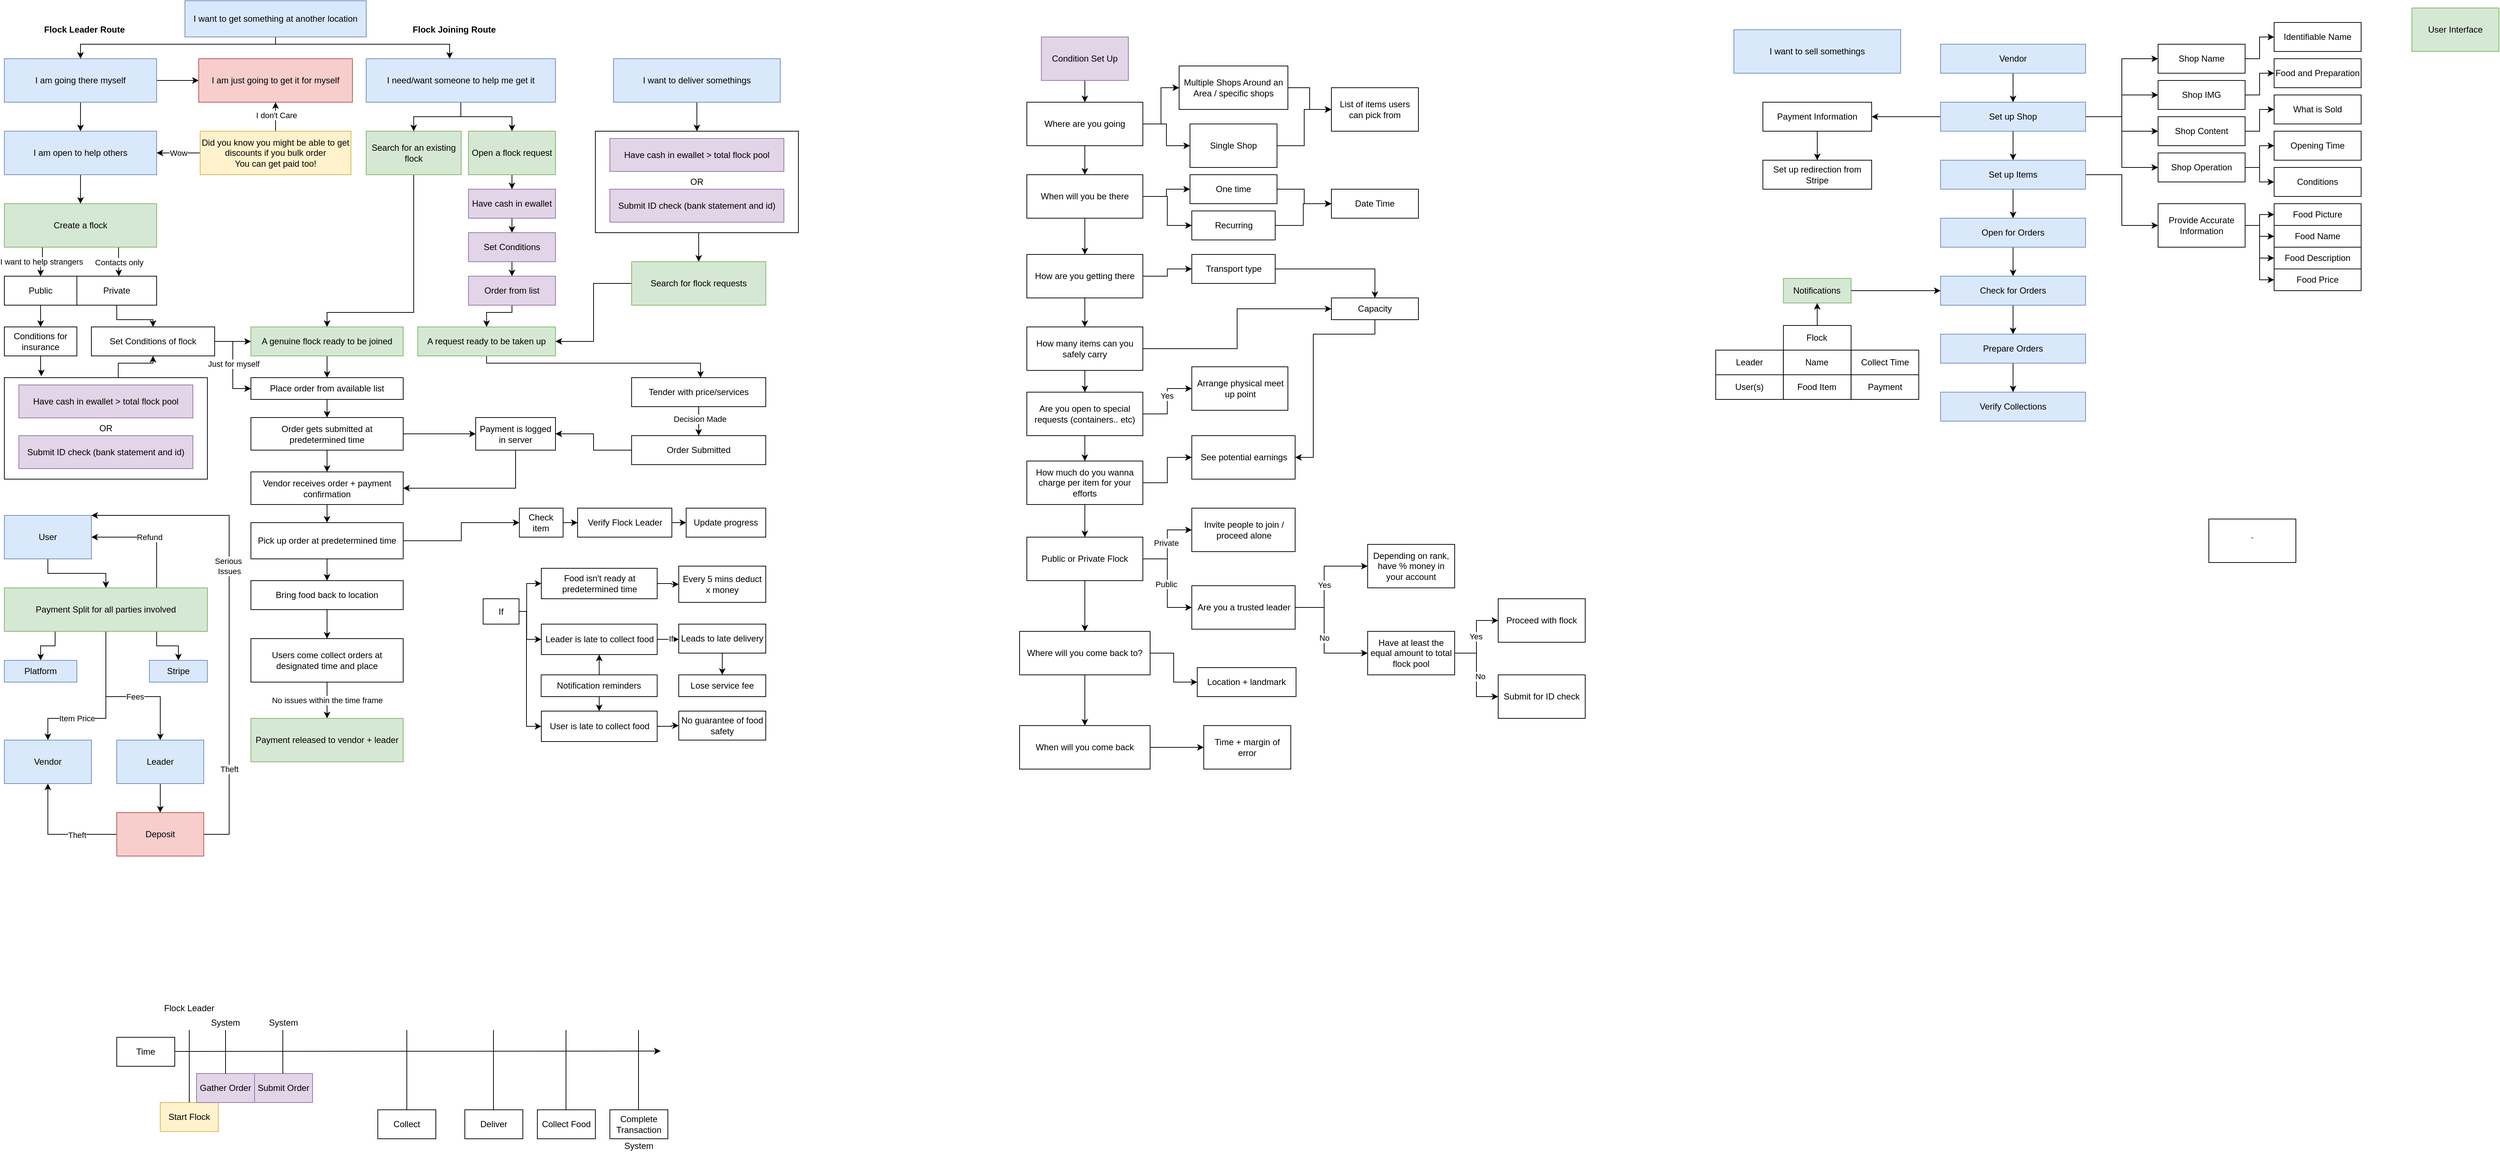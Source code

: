 <mxfile version="14.8.3" type="github">
  <diagram id="7Nkyr5mblpSA2gipc2AG" name="Page-1">
    <mxGraphModel dx="1722" dy="1011" grid="1" gridSize="10" guides="1" tooltips="1" connect="1" arrows="1" fold="1" page="1" pageScale="1" pageWidth="1169" pageHeight="1654" math="0" shadow="0">
      <root>
        <mxCell id="0" />
        <mxCell id="1" parent="0" />
        <mxCell id="hTCt5fl7GehAf7iIegnI-5" style="edgeStyle=orthogonalEdgeStyle;rounded=0;orthogonalLoop=1;jettySize=auto;html=1;" edge="1" parent="1" source="e2kLbdwooP1noaVdb-jF-5" target="hTCt5fl7GehAf7iIegnI-6">
          <mxGeometry relative="1" as="geometry">
            <mxPoint x="80" y="200" as="targetPoint" />
          </mxGeometry>
        </mxCell>
        <mxCell id="hTCt5fl7GehAf7iIegnI-7" style="edgeStyle=orthogonalEdgeStyle;rounded=0;orthogonalLoop=1;jettySize=auto;html=1;exitX=1;exitY=0.5;exitDx=0;exitDy=0;" edge="1" parent="1" source="e2kLbdwooP1noaVdb-jF-5" target="hTCt5fl7GehAf7iIegnI-8">
          <mxGeometry relative="1" as="geometry">
            <mxPoint x="320" y="130" as="targetPoint" />
          </mxGeometry>
        </mxCell>
        <mxCell id="e2kLbdwooP1noaVdb-jF-5" value="I am going there myself" style="rounded=0;whiteSpace=wrap;html=1;fillColor=#dae8fc;strokeColor=#6c8ebf;" parent="1" vertex="1">
          <mxGeometry x="40" y="100" width="210" height="60" as="geometry" />
        </mxCell>
        <mxCell id="hTCt5fl7GehAf7iIegnI-2" style="edgeStyle=orthogonalEdgeStyle;rounded=0;orthogonalLoop=1;jettySize=auto;html=1;entryX=0.5;entryY=0;entryDx=0;entryDy=0;" edge="1" parent="1" source="hTCt5fl7GehAf7iIegnI-1" target="e2kLbdwooP1noaVdb-jF-5">
          <mxGeometry relative="1" as="geometry">
            <Array as="points">
              <mxPoint x="414" y="80" />
              <mxPoint x="145" y="80" />
            </Array>
          </mxGeometry>
        </mxCell>
        <mxCell id="hTCt5fl7GehAf7iIegnI-3" style="edgeStyle=orthogonalEdgeStyle;rounded=0;orthogonalLoop=1;jettySize=auto;html=1;" edge="1" parent="1" source="hTCt5fl7GehAf7iIegnI-1" target="hTCt5fl7GehAf7iIegnI-4">
          <mxGeometry relative="1" as="geometry">
            <mxPoint x="640" y="160" as="targetPoint" />
            <Array as="points">
              <mxPoint x="414" y="80" />
              <mxPoint x="654" y="80" />
            </Array>
          </mxGeometry>
        </mxCell>
        <mxCell id="hTCt5fl7GehAf7iIegnI-1" value="I want to get something at another location" style="rounded=0;whiteSpace=wrap;html=1;fillColor=#dae8fc;strokeColor=#6c8ebf;" vertex="1" parent="1">
          <mxGeometry x="289" y="20" width="250" height="50" as="geometry" />
        </mxCell>
        <mxCell id="hTCt5fl7GehAf7iIegnI-9" value="" style="edgeStyle=orthogonalEdgeStyle;rounded=0;orthogonalLoop=1;jettySize=auto;html=1;" edge="1" parent="1" source="hTCt5fl7GehAf7iIegnI-4" target="hTCt5fl7GehAf7iIegnI-10">
          <mxGeometry relative="1" as="geometry">
            <mxPoint x="654" y="200" as="targetPoint" />
          </mxGeometry>
        </mxCell>
        <mxCell id="hTCt5fl7GehAf7iIegnI-18" style="edgeStyle=orthogonalEdgeStyle;rounded=0;orthogonalLoop=1;jettySize=auto;html=1;" edge="1" parent="1" source="hTCt5fl7GehAf7iIegnI-4" target="hTCt5fl7GehAf7iIegnI-19">
          <mxGeometry relative="1" as="geometry">
            <mxPoint x="600" y="200" as="targetPoint" />
          </mxGeometry>
        </mxCell>
        <mxCell id="hTCt5fl7GehAf7iIegnI-4" value="I need/want someone to help me get it" style="rounded=0;whiteSpace=wrap;html=1;fillColor=#dae8fc;strokeColor=#6c8ebf;" vertex="1" parent="1">
          <mxGeometry x="539" y="100" width="261" height="60" as="geometry" />
        </mxCell>
        <mxCell id="hTCt5fl7GehAf7iIegnI-20" style="edgeStyle=orthogonalEdgeStyle;rounded=0;orthogonalLoop=1;jettySize=auto;html=1;" edge="1" parent="1" source="hTCt5fl7GehAf7iIegnI-6" target="hTCt5fl7GehAf7iIegnI-21">
          <mxGeometry relative="1" as="geometry">
            <mxPoint x="145" y="310" as="targetPoint" />
          </mxGeometry>
        </mxCell>
        <mxCell id="hTCt5fl7GehAf7iIegnI-6" value="I am open to help others" style="rounded=0;whiteSpace=wrap;html=1;fillColor=#dae8fc;strokeColor=#6c8ebf;" vertex="1" parent="1">
          <mxGeometry x="40" y="200" width="210" height="60" as="geometry" />
        </mxCell>
        <mxCell id="hTCt5fl7GehAf7iIegnI-8" value="I am just going to get it for myself" style="rounded=0;whiteSpace=wrap;html=1;fillColor=#f8cecc;strokeColor=#b85450;" vertex="1" parent="1">
          <mxGeometry x="308" y="100" width="212" height="60" as="geometry" />
        </mxCell>
        <mxCell id="hTCt5fl7GehAf7iIegnI-31" style="edgeStyle=orthogonalEdgeStyle;rounded=0;orthogonalLoop=1;jettySize=auto;html=1;" edge="1" parent="1" source="hTCt5fl7GehAf7iIegnI-10" target="hTCt5fl7GehAf7iIegnI-32">
          <mxGeometry relative="1" as="geometry">
            <mxPoint x="740" y="300" as="targetPoint" />
          </mxGeometry>
        </mxCell>
        <mxCell id="hTCt5fl7GehAf7iIegnI-10" value="Open a flock request" style="rounded=0;whiteSpace=wrap;html=1;fillColor=#d5e8d4;strokeColor=#82b366;" vertex="1" parent="1">
          <mxGeometry x="680" y="200" width="120" height="60" as="geometry" />
        </mxCell>
        <mxCell id="hTCt5fl7GehAf7iIegnI-13" style="edgeStyle=orthogonalEdgeStyle;rounded=0;orthogonalLoop=1;jettySize=auto;html=1;entryX=0.5;entryY=1;entryDx=0;entryDy=0;" edge="1" parent="1" source="hTCt5fl7GehAf7iIegnI-12" target="hTCt5fl7GehAf7iIegnI-8">
          <mxGeometry relative="1" as="geometry" />
        </mxCell>
        <mxCell id="hTCt5fl7GehAf7iIegnI-14" value="I don&#39;t Care" style="edgeLabel;html=1;align=center;verticalAlign=middle;resizable=0;points=[];" vertex="1" connectable="0" parent="hTCt5fl7GehAf7iIegnI-13">
          <mxGeometry x="0.1" y="-1" relative="1" as="geometry">
            <mxPoint as="offset" />
          </mxGeometry>
        </mxCell>
        <mxCell id="hTCt5fl7GehAf7iIegnI-15" value="Wow" style="edgeStyle=orthogonalEdgeStyle;rounded=0;orthogonalLoop=1;jettySize=auto;html=1;entryX=1;entryY=0.5;entryDx=0;entryDy=0;" edge="1" parent="1" source="hTCt5fl7GehAf7iIegnI-12" target="hTCt5fl7GehAf7iIegnI-6">
          <mxGeometry relative="1" as="geometry" />
        </mxCell>
        <mxCell id="hTCt5fl7GehAf7iIegnI-12" value="Did you know you might be able to get discounts if you bulk order&lt;br&gt;You can get paid too!" style="whiteSpace=wrap;html=1;fillColor=#fff2cc;strokeColor=#d6b656;" vertex="1" parent="1">
          <mxGeometry x="310" y="200" width="208" height="60" as="geometry" />
        </mxCell>
        <mxCell id="hTCt5fl7GehAf7iIegnI-16" value="Flock Leader Route" style="text;html=1;align=center;verticalAlign=middle;resizable=0;points=[];autosize=1;strokeColor=none;fontStyle=1" vertex="1" parent="1">
          <mxGeometry x="85" y="50" width="130" height="20" as="geometry" />
        </mxCell>
        <mxCell id="hTCt5fl7GehAf7iIegnI-17" value="Flock Joining Route" style="text;html=1;align=center;verticalAlign=middle;resizable=0;points=[];autosize=1;strokeColor=none;fontStyle=1" vertex="1" parent="1">
          <mxGeometry x="595" y="50" width="130" height="20" as="geometry" />
        </mxCell>
        <mxCell id="hTCt5fl7GehAf7iIegnI-22" style="edgeStyle=orthogonalEdgeStyle;rounded=0;orthogonalLoop=1;jettySize=auto;html=1;entryX=0.5;entryY=0;entryDx=0;entryDy=0;" edge="1" parent="1" source="hTCt5fl7GehAf7iIegnI-19" target="hTCt5fl7GehAf7iIegnI-23">
          <mxGeometry relative="1" as="geometry">
            <mxPoint x="410" y="310" as="targetPoint" />
            <Array as="points">
              <mxPoint x="605" y="450" />
              <mxPoint x="485" y="450" />
            </Array>
          </mxGeometry>
        </mxCell>
        <mxCell id="hTCt5fl7GehAf7iIegnI-19" value="Search for an existing flock" style="rounded=0;whiteSpace=wrap;html=1;fillColor=#d5e8d4;strokeColor=#82b366;" vertex="1" parent="1">
          <mxGeometry x="539" y="200" width="131" height="60" as="geometry" />
        </mxCell>
        <mxCell id="hTCt5fl7GehAf7iIegnI-25" value="I want to help strangers" style="edgeStyle=orthogonalEdgeStyle;rounded=0;orthogonalLoop=1;jettySize=auto;html=1;exitX=0.25;exitY=1;exitDx=0;exitDy=0;" edge="1" parent="1" source="hTCt5fl7GehAf7iIegnI-21" target="hTCt5fl7GehAf7iIegnI-27">
          <mxGeometry relative="1" as="geometry">
            <mxPoint x="93" y="400" as="targetPoint" />
          </mxGeometry>
        </mxCell>
        <mxCell id="hTCt5fl7GehAf7iIegnI-26" value="Contacts only" style="edgeStyle=orthogonalEdgeStyle;rounded=0;orthogonalLoop=1;jettySize=auto;html=1;exitX=0.75;exitY=1;exitDx=0;exitDy=0;" edge="1" parent="1" source="hTCt5fl7GehAf7iIegnI-21" target="hTCt5fl7GehAf7iIegnI-28">
          <mxGeometry relative="1" as="geometry">
            <mxPoint x="198" y="400" as="targetPoint" />
            <Array as="points">
              <mxPoint x="198" y="385" />
              <mxPoint x="198" y="385" />
            </Array>
          </mxGeometry>
        </mxCell>
        <mxCell id="hTCt5fl7GehAf7iIegnI-21" value="Create a flock" style="rounded=0;whiteSpace=wrap;html=1;fillColor=#d5e8d4;strokeColor=#82b366;" vertex="1" parent="1">
          <mxGeometry x="40" y="300" width="210" height="60" as="geometry" />
        </mxCell>
        <mxCell id="hTCt5fl7GehAf7iIegnI-76" style="edgeStyle=orthogonalEdgeStyle;rounded=0;orthogonalLoop=1;jettySize=auto;html=1;" edge="1" parent="1" source="hTCt5fl7GehAf7iIegnI-23" target="hTCt5fl7GehAf7iIegnI-77">
          <mxGeometry relative="1" as="geometry">
            <mxPoint x="485" y="540" as="targetPoint" />
          </mxGeometry>
        </mxCell>
        <mxCell id="hTCt5fl7GehAf7iIegnI-23" value="A genuine flock ready to be joined" style="whiteSpace=wrap;html=1;fillColor=#d5e8d4;strokeColor=#82b366;" vertex="1" parent="1">
          <mxGeometry x="380" y="470" width="210" height="40" as="geometry" />
        </mxCell>
        <mxCell id="hTCt5fl7GehAf7iIegnI-100" style="edgeStyle=orthogonalEdgeStyle;rounded=0;orthogonalLoop=1;jettySize=auto;html=1;" edge="1" parent="1" source="hTCt5fl7GehAf7iIegnI-24">
          <mxGeometry relative="1" as="geometry">
            <mxPoint x="1000" y="540" as="targetPoint" />
            <Array as="points">
              <mxPoint x="705" y="520" />
              <mxPoint x="1000" y="520" />
            </Array>
          </mxGeometry>
        </mxCell>
        <mxCell id="hTCt5fl7GehAf7iIegnI-24" value="A request ready to be taken up" style="whiteSpace=wrap;html=1;fillColor=#d5e8d4;strokeColor=#82b366;" vertex="1" parent="1">
          <mxGeometry x="610" y="470" width="190" height="40" as="geometry" />
        </mxCell>
        <mxCell id="hTCt5fl7GehAf7iIegnI-29" style="edgeStyle=orthogonalEdgeStyle;rounded=0;orthogonalLoop=1;jettySize=auto;html=1;" edge="1" parent="1" source="hTCt5fl7GehAf7iIegnI-27" target="hTCt5fl7GehAf7iIegnI-30">
          <mxGeometry relative="1" as="geometry">
            <mxPoint x="90" y="520" as="targetPoint" />
          </mxGeometry>
        </mxCell>
        <mxCell id="hTCt5fl7GehAf7iIegnI-27" value="Public" style="rounded=0;whiteSpace=wrap;html=1;" vertex="1" parent="1">
          <mxGeometry x="40" y="400" width="100" height="40" as="geometry" />
        </mxCell>
        <mxCell id="hTCt5fl7GehAf7iIegnI-37" style="edgeStyle=orthogonalEdgeStyle;rounded=0;orthogonalLoop=1;jettySize=auto;html=1;" edge="1" parent="1" source="hTCt5fl7GehAf7iIegnI-28" target="hTCt5fl7GehAf7iIegnI-35">
          <mxGeometry relative="1" as="geometry" />
        </mxCell>
        <mxCell id="hTCt5fl7GehAf7iIegnI-28" value="Private" style="rounded=0;whiteSpace=wrap;html=1;" vertex="1" parent="1">
          <mxGeometry x="140" y="400" width="110" height="40" as="geometry" />
        </mxCell>
        <mxCell id="hTCt5fl7GehAf7iIegnI-43" style="edgeStyle=orthogonalEdgeStyle;rounded=0;orthogonalLoop=1;jettySize=auto;html=1;entryX=0.182;entryY=-0.014;entryDx=0;entryDy=0;entryPerimeter=0;" edge="1" parent="1" source="hTCt5fl7GehAf7iIegnI-30" target="hTCt5fl7GehAf7iIegnI-38">
          <mxGeometry relative="1" as="geometry" />
        </mxCell>
        <mxCell id="hTCt5fl7GehAf7iIegnI-30" value="Conditions for insurance" style="rounded=0;whiteSpace=wrap;html=1;" vertex="1" parent="1">
          <mxGeometry x="40" y="470" width="100" height="40" as="geometry" />
        </mxCell>
        <mxCell id="hTCt5fl7GehAf7iIegnI-75" style="edgeStyle=orthogonalEdgeStyle;rounded=0;orthogonalLoop=1;jettySize=auto;html=1;entryX=0.5;entryY=0;entryDx=0;entryDy=0;exitX=0.5;exitY=1;exitDx=0;exitDy=0;" edge="1" parent="1" source="hTCt5fl7GehAf7iIegnI-89" target="hTCt5fl7GehAf7iIegnI-24">
          <mxGeometry relative="1" as="geometry">
            <Array as="points">
              <mxPoint x="740" y="450" />
              <mxPoint x="705" y="450" />
            </Array>
          </mxGeometry>
        </mxCell>
        <mxCell id="hTCt5fl7GehAf7iIegnI-86" style="edgeStyle=orthogonalEdgeStyle;rounded=0;orthogonalLoop=1;jettySize=auto;html=1;exitX=0.5;exitY=1;exitDx=0;exitDy=0;entryX=0.5;entryY=0;entryDx=0;entryDy=0;" edge="1" parent="1" source="hTCt5fl7GehAf7iIegnI-32" target="hTCt5fl7GehAf7iIegnI-85">
          <mxGeometry relative="1" as="geometry" />
        </mxCell>
        <mxCell id="hTCt5fl7GehAf7iIegnI-32" value="Have cash in ewallet" style="rounded=0;whiteSpace=wrap;html=1;fillColor=#e1d5e7;strokeColor=#9673a6;" vertex="1" parent="1">
          <mxGeometry x="680" y="280" width="120" height="40" as="geometry" />
        </mxCell>
        <mxCell id="hTCt5fl7GehAf7iIegnI-74" style="edgeStyle=orthogonalEdgeStyle;rounded=0;orthogonalLoop=1;jettySize=auto;html=1;entryX=0;entryY=0.5;entryDx=0;entryDy=0;" edge="1" parent="1" source="hTCt5fl7GehAf7iIegnI-35" target="hTCt5fl7GehAf7iIegnI-23">
          <mxGeometry relative="1" as="geometry" />
        </mxCell>
        <mxCell id="hTCt5fl7GehAf7iIegnI-157" style="edgeStyle=orthogonalEdgeStyle;rounded=0;orthogonalLoop=1;jettySize=auto;html=1;entryX=0;entryY=0.5;entryDx=0;entryDy=0;" edge="1" parent="1" source="hTCt5fl7GehAf7iIegnI-35" target="hTCt5fl7GehAf7iIegnI-77">
          <mxGeometry relative="1" as="geometry" />
        </mxCell>
        <mxCell id="hTCt5fl7GehAf7iIegnI-158" value="Just for myself" style="edgeLabel;html=1;align=center;verticalAlign=middle;resizable=0;points=[];" vertex="1" connectable="0" parent="hTCt5fl7GehAf7iIegnI-157">
          <mxGeometry x="-0.026" y="1" relative="1" as="geometry">
            <mxPoint as="offset" />
          </mxGeometry>
        </mxCell>
        <mxCell id="hTCt5fl7GehAf7iIegnI-35" value="Set Conditions of flock" style="rounded=0;whiteSpace=wrap;html=1;" vertex="1" parent="1">
          <mxGeometry x="160" y="470" width="170" height="40" as="geometry" />
        </mxCell>
        <mxCell id="hTCt5fl7GehAf7iIegnI-39" value="" style="group" vertex="1" connectable="0" parent="1">
          <mxGeometry x="40" y="540" width="280" height="140" as="geometry" />
        </mxCell>
        <mxCell id="hTCt5fl7GehAf7iIegnI-38" value="OR" style="rounded=0;whiteSpace=wrap;html=1;" vertex="1" parent="hTCt5fl7GehAf7iIegnI-39">
          <mxGeometry width="280" height="140" as="geometry" />
        </mxCell>
        <mxCell id="hTCt5fl7GehAf7iIegnI-33" value="Have cash in ewallet &amp;gt; total flock pool" style="whiteSpace=wrap;html=1;fillColor=#e1d5e7;strokeColor=#9673a6;" vertex="1" parent="hTCt5fl7GehAf7iIegnI-39">
          <mxGeometry x="20" y="10" width="240" height="45.5" as="geometry" />
        </mxCell>
        <mxCell id="hTCt5fl7GehAf7iIegnI-34" value="Submit ID check (bank statement and id)" style="whiteSpace=wrap;html=1;fillColor=#e1d5e7;strokeColor=#9673a6;" vertex="1" parent="hTCt5fl7GehAf7iIegnI-39">
          <mxGeometry x="20" y="80" width="240" height="45.5" as="geometry" />
        </mxCell>
        <mxCell id="hTCt5fl7GehAf7iIegnI-41" style="edgeStyle=orthogonalEdgeStyle;rounded=0;orthogonalLoop=1;jettySize=auto;html=1;exitX=0.561;exitY=0;exitDx=0;exitDy=0;exitPerimeter=0;" edge="1" parent="1" source="hTCt5fl7GehAf7iIegnI-38" target="hTCt5fl7GehAf7iIegnI-35">
          <mxGeometry relative="1" as="geometry" />
        </mxCell>
        <mxCell id="hTCt5fl7GehAf7iIegnI-48" value="Time" style="rounded=0;whiteSpace=wrap;html=1;" vertex="1" parent="1">
          <mxGeometry x="195" y="1450" width="80" height="40" as="geometry" />
        </mxCell>
        <mxCell id="hTCt5fl7GehAf7iIegnI-49" value="Collect" style="rounded=0;whiteSpace=wrap;html=1;" vertex="1" parent="1">
          <mxGeometry x="555" y="1550" width="80" height="40" as="geometry" />
        </mxCell>
        <mxCell id="hTCt5fl7GehAf7iIegnI-50" value="Deliver" style="rounded=0;whiteSpace=wrap;html=1;" vertex="1" parent="1">
          <mxGeometry x="675" y="1550" width="80" height="40" as="geometry" />
        </mxCell>
        <mxCell id="hTCt5fl7GehAf7iIegnI-51" value="Start Flock" style="rounded=0;whiteSpace=wrap;html=1;fillColor=#fff2cc;strokeColor=#d6b656;" vertex="1" parent="1">
          <mxGeometry x="255" y="1540" width="80" height="40" as="geometry" />
        </mxCell>
        <mxCell id="hTCt5fl7GehAf7iIegnI-52" value="Submit Order" style="rounded=0;whiteSpace=wrap;html=1;fillColor=#e1d5e7;strokeColor=#9673a6;" vertex="1" parent="1">
          <mxGeometry x="385" y="1500" width="80" height="40" as="geometry" />
        </mxCell>
        <mxCell id="hTCt5fl7GehAf7iIegnI-54" value="" style="endArrow=classic;html=1;" edge="1" parent="1">
          <mxGeometry width="50" height="50" relative="1" as="geometry">
            <mxPoint x="275" y="1469.5" as="sourcePoint" />
            <mxPoint x="945" y="1469" as="targetPoint" />
          </mxGeometry>
        </mxCell>
        <mxCell id="hTCt5fl7GehAf7iIegnI-55" value="Gather Order" style="rounded=0;whiteSpace=wrap;html=1;fillColor=#e1d5e7;strokeColor=#9673a6;" vertex="1" parent="1">
          <mxGeometry x="305" y="1500" width="80" height="40" as="geometry" />
        </mxCell>
        <mxCell id="hTCt5fl7GehAf7iIegnI-57" value="" style="endArrow=none;html=1;" edge="1" parent="1" source="hTCt5fl7GehAf7iIegnI-51">
          <mxGeometry width="50" height="50" relative="1" as="geometry">
            <mxPoint x="295" y="1450" as="sourcePoint" />
            <mxPoint x="295" y="1440" as="targetPoint" />
          </mxGeometry>
        </mxCell>
        <mxCell id="hTCt5fl7GehAf7iIegnI-58" value="" style="endArrow=none;html=1;" edge="1" parent="1" source="hTCt5fl7GehAf7iIegnI-55">
          <mxGeometry width="50" height="50" relative="1" as="geometry">
            <mxPoint x="345" y="1450" as="sourcePoint" />
            <mxPoint x="345" y="1440" as="targetPoint" />
          </mxGeometry>
        </mxCell>
        <mxCell id="hTCt5fl7GehAf7iIegnI-59" value="Flock Leader" style="text;html=1;strokeColor=none;fillColor=none;align=center;verticalAlign=middle;whiteSpace=wrap;rounded=0;" vertex="1" parent="1">
          <mxGeometry x="255" y="1400" width="80" height="20" as="geometry" />
        </mxCell>
        <mxCell id="hTCt5fl7GehAf7iIegnI-60" value="" style="endArrow=none;html=1;" edge="1" parent="1">
          <mxGeometry width="50" height="50" relative="1" as="geometry">
            <mxPoint x="424" y="1500" as="sourcePoint" />
            <mxPoint x="424" y="1440" as="targetPoint" />
          </mxGeometry>
        </mxCell>
        <mxCell id="hTCt5fl7GehAf7iIegnI-61" value="" style="endArrow=none;html=1;" edge="1" parent="1">
          <mxGeometry width="50" height="50" relative="1" as="geometry">
            <mxPoint x="595" y="1550" as="sourcePoint" />
            <mxPoint x="595" y="1440" as="targetPoint" />
          </mxGeometry>
        </mxCell>
        <mxCell id="hTCt5fl7GehAf7iIegnI-62" value="System" style="text;html=1;strokeColor=none;fillColor=none;align=center;verticalAlign=middle;whiteSpace=wrap;rounded=0;" vertex="1" parent="1">
          <mxGeometry x="875" y="1590" width="80" height="20" as="geometry" />
        </mxCell>
        <mxCell id="hTCt5fl7GehAf7iIegnI-65" value="" style="endArrow=none;html=1;" edge="1" parent="1">
          <mxGeometry width="50" height="50" relative="1" as="geometry">
            <mxPoint x="714.5" y="1550" as="sourcePoint" />
            <mxPoint x="714.5" y="1440" as="targetPoint" />
          </mxGeometry>
        </mxCell>
        <mxCell id="hTCt5fl7GehAf7iIegnI-66" value="Collect Food" style="rounded=0;whiteSpace=wrap;html=1;" vertex="1" parent="1">
          <mxGeometry x="775" y="1550" width="80" height="40" as="geometry" />
        </mxCell>
        <mxCell id="hTCt5fl7GehAf7iIegnI-67" value="" style="endArrow=none;html=1;" edge="1" parent="1">
          <mxGeometry width="50" height="50" relative="1" as="geometry">
            <mxPoint x="814.5" y="1550" as="sourcePoint" />
            <mxPoint x="814.5" y="1440" as="targetPoint" />
          </mxGeometry>
        </mxCell>
        <mxCell id="hTCt5fl7GehAf7iIegnI-68" value="Complete Transaction" style="rounded=0;whiteSpace=wrap;html=1;" vertex="1" parent="1">
          <mxGeometry x="875" y="1550" width="80" height="40" as="geometry" />
        </mxCell>
        <mxCell id="hTCt5fl7GehAf7iIegnI-69" value="" style="endArrow=none;html=1;" edge="1" parent="1">
          <mxGeometry width="50" height="50" relative="1" as="geometry">
            <mxPoint x="914.5" y="1550" as="sourcePoint" />
            <mxPoint x="914.5" y="1440" as="targetPoint" />
          </mxGeometry>
        </mxCell>
        <mxCell id="hTCt5fl7GehAf7iIegnI-70" value="System" style="text;html=1;strokeColor=none;fillColor=none;align=center;verticalAlign=middle;whiteSpace=wrap;rounded=0;" vertex="1" parent="1">
          <mxGeometry x="305" y="1420" width="80" height="20" as="geometry" />
        </mxCell>
        <mxCell id="hTCt5fl7GehAf7iIegnI-73" value="System" style="text;html=1;strokeColor=none;fillColor=none;align=center;verticalAlign=middle;whiteSpace=wrap;rounded=0;" vertex="1" parent="1">
          <mxGeometry x="385" y="1420" width="80" height="20" as="geometry" />
        </mxCell>
        <mxCell id="hTCt5fl7GehAf7iIegnI-79" style="edgeStyle=orthogonalEdgeStyle;rounded=0;orthogonalLoop=1;jettySize=auto;html=1;entryX=0.5;entryY=0;entryDx=0;entryDy=0;" edge="1" parent="1" source="hTCt5fl7GehAf7iIegnI-77" target="hTCt5fl7GehAf7iIegnI-78">
          <mxGeometry relative="1" as="geometry" />
        </mxCell>
        <mxCell id="hTCt5fl7GehAf7iIegnI-77" value="Place order from available list" style="rounded=0;whiteSpace=wrap;html=1;" vertex="1" parent="1">
          <mxGeometry x="380" y="540" width="210" height="30" as="geometry" />
        </mxCell>
        <mxCell id="hTCt5fl7GehAf7iIegnI-82" style="edgeStyle=orthogonalEdgeStyle;rounded=0;orthogonalLoop=1;jettySize=auto;html=1;entryX=0.5;entryY=0;entryDx=0;entryDy=0;" edge="1" parent="1" source="hTCt5fl7GehAf7iIegnI-78" target="hTCt5fl7GehAf7iIegnI-80">
          <mxGeometry relative="1" as="geometry" />
        </mxCell>
        <mxCell id="hTCt5fl7GehAf7iIegnI-83" style="edgeStyle=orthogonalEdgeStyle;rounded=0;orthogonalLoop=1;jettySize=auto;html=1;entryX=0;entryY=0.5;entryDx=0;entryDy=0;" edge="1" parent="1" source="hTCt5fl7GehAf7iIegnI-78" target="hTCt5fl7GehAf7iIegnI-81">
          <mxGeometry relative="1" as="geometry" />
        </mxCell>
        <mxCell id="hTCt5fl7GehAf7iIegnI-78" value="Order gets submitted at &lt;br&gt;predetermined time" style="rounded=0;whiteSpace=wrap;html=1;" vertex="1" parent="1">
          <mxGeometry x="380" y="595" width="210" height="45" as="geometry" />
        </mxCell>
        <mxCell id="hTCt5fl7GehAf7iIegnI-107" style="edgeStyle=orthogonalEdgeStyle;rounded=0;orthogonalLoop=1;jettySize=auto;html=1;entryX=0.5;entryY=0;entryDx=0;entryDy=0;" edge="1" parent="1" source="hTCt5fl7GehAf7iIegnI-80" target="hTCt5fl7GehAf7iIegnI-108">
          <mxGeometry relative="1" as="geometry">
            <mxPoint x="485" y="760" as="targetPoint" />
          </mxGeometry>
        </mxCell>
        <mxCell id="hTCt5fl7GehAf7iIegnI-80" value="Vendor receives order + payment confirmation" style="rounded=0;whiteSpace=wrap;html=1;" vertex="1" parent="1">
          <mxGeometry x="380" y="670" width="210" height="45" as="geometry" />
        </mxCell>
        <mxCell id="hTCt5fl7GehAf7iIegnI-84" style="edgeStyle=orthogonalEdgeStyle;rounded=0;orthogonalLoop=1;jettySize=auto;html=1;entryX=1;entryY=0.5;entryDx=0;entryDy=0;exitX=0.5;exitY=1;exitDx=0;exitDy=0;" edge="1" parent="1" source="hTCt5fl7GehAf7iIegnI-81" target="hTCt5fl7GehAf7iIegnI-80">
          <mxGeometry relative="1" as="geometry">
            <Array as="points">
              <mxPoint x="745" y="693" />
            </Array>
          </mxGeometry>
        </mxCell>
        <mxCell id="hTCt5fl7GehAf7iIegnI-81" value="Payment is logged in server" style="rounded=0;whiteSpace=wrap;html=1;" vertex="1" parent="1">
          <mxGeometry x="690" y="595" width="110" height="45" as="geometry" />
        </mxCell>
        <mxCell id="hTCt5fl7GehAf7iIegnI-90" style="edgeStyle=orthogonalEdgeStyle;rounded=0;orthogonalLoop=1;jettySize=auto;html=1;" edge="1" parent="1" source="hTCt5fl7GehAf7iIegnI-85" target="hTCt5fl7GehAf7iIegnI-89">
          <mxGeometry relative="1" as="geometry" />
        </mxCell>
        <mxCell id="hTCt5fl7GehAf7iIegnI-85" value="Set Conditions" style="rounded=0;whiteSpace=wrap;html=1;fillColor=#e1d5e7;strokeColor=#9673a6;" vertex="1" parent="1">
          <mxGeometry x="680" y="340" width="120" height="40" as="geometry" />
        </mxCell>
        <mxCell id="hTCt5fl7GehAf7iIegnI-87" value="I want to sell somethings" style="whiteSpace=wrap;html=1;fillColor=#dae8fc;strokeColor=#6c8ebf;" vertex="1" parent="1">
          <mxGeometry x="2425" y="60" width="230" height="60" as="geometry" />
        </mxCell>
        <mxCell id="hTCt5fl7GehAf7iIegnI-97" style="edgeStyle=orthogonalEdgeStyle;rounded=0;orthogonalLoop=1;jettySize=auto;html=1;entryX=0.5;entryY=0;entryDx=0;entryDy=0;" edge="1" parent="1" source="hTCt5fl7GehAf7iIegnI-88" target="hTCt5fl7GehAf7iIegnI-94">
          <mxGeometry relative="1" as="geometry" />
        </mxCell>
        <mxCell id="hTCt5fl7GehAf7iIegnI-88" value="I want to deliver somethings" style="whiteSpace=wrap;html=1;fillColor=#dae8fc;strokeColor=#6c8ebf;" vertex="1" parent="1">
          <mxGeometry x="880" y="100" width="230" height="60" as="geometry" />
        </mxCell>
        <mxCell id="hTCt5fl7GehAf7iIegnI-89" value="Order from list" style="rounded=0;whiteSpace=wrap;html=1;fillColor=#e1d5e7;strokeColor=#9673a6;" vertex="1" parent="1">
          <mxGeometry x="680" y="400" width="120" height="40" as="geometry" />
        </mxCell>
        <mxCell id="hTCt5fl7GehAf7iIegnI-99" style="edgeStyle=orthogonalEdgeStyle;rounded=0;orthogonalLoop=1;jettySize=auto;html=1;entryX=1;entryY=0.5;entryDx=0;entryDy=0;" edge="1" parent="1" source="hTCt5fl7GehAf7iIegnI-91" target="hTCt5fl7GehAf7iIegnI-24">
          <mxGeometry relative="1" as="geometry" />
        </mxCell>
        <mxCell id="hTCt5fl7GehAf7iIegnI-91" value="Search for flock requests" style="whiteSpace=wrap;html=1;fillColor=#d5e8d4;strokeColor=#82b366;" vertex="1" parent="1">
          <mxGeometry x="905" y="380" width="185" height="60" as="geometry" />
        </mxCell>
        <mxCell id="hTCt5fl7GehAf7iIegnI-93" value="" style="group" vertex="1" connectable="0" parent="1">
          <mxGeometry x="855" y="200" width="280" height="140" as="geometry" />
        </mxCell>
        <mxCell id="hTCt5fl7GehAf7iIegnI-94" value="OR" style="rounded=0;whiteSpace=wrap;html=1;" vertex="1" parent="hTCt5fl7GehAf7iIegnI-93">
          <mxGeometry width="280" height="140" as="geometry" />
        </mxCell>
        <mxCell id="hTCt5fl7GehAf7iIegnI-95" value="Have cash in ewallet &amp;gt; total flock pool" style="whiteSpace=wrap;html=1;fillColor=#e1d5e7;strokeColor=#9673a6;" vertex="1" parent="hTCt5fl7GehAf7iIegnI-93">
          <mxGeometry x="20" y="10" width="240" height="45.5" as="geometry" />
        </mxCell>
        <mxCell id="hTCt5fl7GehAf7iIegnI-96" value="Submit ID check (bank statement and id)" style="whiteSpace=wrap;html=1;fillColor=#e1d5e7;strokeColor=#9673a6;" vertex="1" parent="hTCt5fl7GehAf7iIegnI-93">
          <mxGeometry x="20" y="80" width="240" height="45.5" as="geometry" />
        </mxCell>
        <mxCell id="hTCt5fl7GehAf7iIegnI-98" style="edgeStyle=orthogonalEdgeStyle;rounded=0;orthogonalLoop=1;jettySize=auto;html=1;entryX=0.5;entryY=0;entryDx=0;entryDy=0;" edge="1" parent="1" source="hTCt5fl7GehAf7iIegnI-94" target="hTCt5fl7GehAf7iIegnI-91">
          <mxGeometry relative="1" as="geometry">
            <Array as="points">
              <mxPoint x="998" y="365" />
            </Array>
          </mxGeometry>
        </mxCell>
        <mxCell id="hTCt5fl7GehAf7iIegnI-103" style="edgeStyle=orthogonalEdgeStyle;rounded=0;orthogonalLoop=1;jettySize=auto;html=1;entryX=0.5;entryY=0;entryDx=0;entryDy=0;" edge="1" parent="1" source="hTCt5fl7GehAf7iIegnI-101" target="hTCt5fl7GehAf7iIegnI-102">
          <mxGeometry relative="1" as="geometry" />
        </mxCell>
        <mxCell id="hTCt5fl7GehAf7iIegnI-104" value="Decision Made" style="edgeLabel;html=1;align=center;verticalAlign=middle;resizable=0;points=[];" vertex="1" connectable="0" parent="hTCt5fl7GehAf7iIegnI-103">
          <mxGeometry x="-0.175" y="1" relative="1" as="geometry">
            <mxPoint as="offset" />
          </mxGeometry>
        </mxCell>
        <mxCell id="hTCt5fl7GehAf7iIegnI-101" value="Tender with price/services" style="whiteSpace=wrap;html=1;" vertex="1" parent="1">
          <mxGeometry x="905" y="540" width="185" height="40" as="geometry" />
        </mxCell>
        <mxCell id="hTCt5fl7GehAf7iIegnI-106" style="edgeStyle=orthogonalEdgeStyle;rounded=0;orthogonalLoop=1;jettySize=auto;html=1;entryX=1;entryY=0.5;entryDx=0;entryDy=0;" edge="1" parent="1" source="hTCt5fl7GehAf7iIegnI-102" target="hTCt5fl7GehAf7iIegnI-81">
          <mxGeometry relative="1" as="geometry" />
        </mxCell>
        <mxCell id="hTCt5fl7GehAf7iIegnI-102" value="Order Submitted" style="whiteSpace=wrap;html=1;" vertex="1" parent="1">
          <mxGeometry x="905" y="620" width="185" height="40" as="geometry" />
        </mxCell>
        <mxCell id="hTCt5fl7GehAf7iIegnI-115" style="edgeStyle=orthogonalEdgeStyle;rounded=0;orthogonalLoop=1;jettySize=auto;html=1;" edge="1" parent="1" source="hTCt5fl7GehAf7iIegnI-108" target="hTCt5fl7GehAf7iIegnI-117">
          <mxGeometry relative="1" as="geometry">
            <mxPoint x="485" y="830.0" as="targetPoint" />
          </mxGeometry>
        </mxCell>
        <mxCell id="hTCt5fl7GehAf7iIegnI-140" style="edgeStyle=orthogonalEdgeStyle;rounded=0;orthogonalLoop=1;jettySize=auto;html=1;entryX=0;entryY=0.5;entryDx=0;entryDy=0;" edge="1" parent="1" source="hTCt5fl7GehAf7iIegnI-108" target="hTCt5fl7GehAf7iIegnI-110">
          <mxGeometry relative="1" as="geometry" />
        </mxCell>
        <mxCell id="hTCt5fl7GehAf7iIegnI-108" value="Pick up order at predetermined time" style="whiteSpace=wrap;html=1;" vertex="1" parent="1">
          <mxGeometry x="380" y="740" width="210" height="50" as="geometry" />
        </mxCell>
        <mxCell id="hTCt5fl7GehAf7iIegnI-113" style="edgeStyle=orthogonalEdgeStyle;rounded=0;orthogonalLoop=1;jettySize=auto;html=1;" edge="1" parent="1" source="hTCt5fl7GehAf7iIegnI-110" target="hTCt5fl7GehAf7iIegnI-111">
          <mxGeometry relative="1" as="geometry" />
        </mxCell>
        <mxCell id="hTCt5fl7GehAf7iIegnI-110" value="Check item" style="whiteSpace=wrap;html=1;" vertex="1" parent="1">
          <mxGeometry x="750.25" y="720" width="60.25" height="40" as="geometry" />
        </mxCell>
        <mxCell id="hTCt5fl7GehAf7iIegnI-114" style="edgeStyle=orthogonalEdgeStyle;rounded=0;orthogonalLoop=1;jettySize=auto;html=1;" edge="1" parent="1" source="hTCt5fl7GehAf7iIegnI-111" target="hTCt5fl7GehAf7iIegnI-112">
          <mxGeometry relative="1" as="geometry" />
        </mxCell>
        <mxCell id="hTCt5fl7GehAf7iIegnI-111" value="Verify Flock Leader" style="whiteSpace=wrap;html=1;" vertex="1" parent="1">
          <mxGeometry x="830.5" y="720" width="130" height="40" as="geometry" />
        </mxCell>
        <mxCell id="hTCt5fl7GehAf7iIegnI-112" value="Update progress" style="whiteSpace=wrap;html=1;" vertex="1" parent="1">
          <mxGeometry x="980.25" y="720" width="109.75" height="40" as="geometry" />
        </mxCell>
        <mxCell id="hTCt5fl7GehAf7iIegnI-126" style="edgeStyle=orthogonalEdgeStyle;rounded=0;orthogonalLoop=1;jettySize=auto;html=1;entryX=0.5;entryY=0;entryDx=0;entryDy=0;" edge="1" parent="1" source="hTCt5fl7GehAf7iIegnI-117" target="hTCt5fl7GehAf7iIegnI-125">
          <mxGeometry relative="1" as="geometry" />
        </mxCell>
        <mxCell id="hTCt5fl7GehAf7iIegnI-117" value="Bring food back to location" style="rounded=0;whiteSpace=wrap;html=1;" vertex="1" parent="1">
          <mxGeometry x="380" y="820" width="210" height="40" as="geometry" />
        </mxCell>
        <mxCell id="hTCt5fl7GehAf7iIegnI-120" style="edgeStyle=orthogonalEdgeStyle;rounded=0;orthogonalLoop=1;jettySize=auto;html=1;entryX=0;entryY=0.5;entryDx=0;entryDy=0;" edge="1" parent="1" source="hTCt5fl7GehAf7iIegnI-118" target="hTCt5fl7GehAf7iIegnI-119">
          <mxGeometry relative="1" as="geometry">
            <Array as="points">
              <mxPoint x="760.25" y="863" />
              <mxPoint x="760.25" y="824" />
            </Array>
          </mxGeometry>
        </mxCell>
        <mxCell id="hTCt5fl7GehAf7iIegnI-122" style="edgeStyle=orthogonalEdgeStyle;rounded=0;orthogonalLoop=1;jettySize=auto;html=1;entryX=0;entryY=0.5;entryDx=0;entryDy=0;" edge="1" parent="1" source="hTCt5fl7GehAf7iIegnI-118" target="hTCt5fl7GehAf7iIegnI-121">
          <mxGeometry relative="1" as="geometry">
            <Array as="points">
              <mxPoint x="760.25" y="863" />
              <mxPoint x="760.25" y="901" />
            </Array>
          </mxGeometry>
        </mxCell>
        <mxCell id="hTCt5fl7GehAf7iIegnI-128" style="edgeStyle=orthogonalEdgeStyle;rounded=0;orthogonalLoop=1;jettySize=auto;html=1;entryX=0;entryY=0.5;entryDx=0;entryDy=0;" edge="1" parent="1" source="hTCt5fl7GehAf7iIegnI-118" target="hTCt5fl7GehAf7iIegnI-127">
          <mxGeometry relative="1" as="geometry">
            <Array as="points">
              <mxPoint x="760" y="863" />
              <mxPoint x="760" y="1021" />
            </Array>
          </mxGeometry>
        </mxCell>
        <mxCell id="hTCt5fl7GehAf7iIegnI-118" value="If" style="whiteSpace=wrap;html=1;" vertex="1" parent="1">
          <mxGeometry x="700.25" y="845" width="49.5" height="35" as="geometry" />
        </mxCell>
        <mxCell id="hTCt5fl7GehAf7iIegnI-138" style="edgeStyle=orthogonalEdgeStyle;rounded=0;orthogonalLoop=1;jettySize=auto;html=1;" edge="1" parent="1" source="hTCt5fl7GehAf7iIegnI-119" target="hTCt5fl7GehAf7iIegnI-139">
          <mxGeometry relative="1" as="geometry">
            <mxPoint x="960" y="824" as="targetPoint" />
          </mxGeometry>
        </mxCell>
        <mxCell id="hTCt5fl7GehAf7iIegnI-119" value="Food isn&#39;t ready at predetermined time" style="whiteSpace=wrap;html=1;" vertex="1" parent="1">
          <mxGeometry x="780.5" y="803" width="159.75" height="42" as="geometry" />
        </mxCell>
        <mxCell id="hTCt5fl7GehAf7iIegnI-133" style="edgeStyle=orthogonalEdgeStyle;rounded=0;orthogonalLoop=1;jettySize=auto;html=1;" edge="1" parent="1" source="hTCt5fl7GehAf7iIegnI-121">
          <mxGeometry relative="1" as="geometry">
            <mxPoint x="970" y="901" as="targetPoint" />
          </mxGeometry>
        </mxCell>
        <mxCell id="hTCt5fl7GehAf7iIegnI-135" value="If" style="edgeLabel;html=1;align=center;verticalAlign=middle;resizable=0;points=[];" vertex="1" connectable="0" parent="hTCt5fl7GehAf7iIegnI-133">
          <mxGeometry x="0.187" y="1" relative="1" as="geometry">
            <mxPoint as="offset" />
          </mxGeometry>
        </mxCell>
        <mxCell id="hTCt5fl7GehAf7iIegnI-121" value="Leader is late to collect food" style="whiteSpace=wrap;html=1;" vertex="1" parent="1">
          <mxGeometry x="780.5" y="880" width="159.75" height="42" as="geometry" />
        </mxCell>
        <mxCell id="hTCt5fl7GehAf7iIegnI-129" style="edgeStyle=orthogonalEdgeStyle;rounded=0;orthogonalLoop=1;jettySize=auto;html=1;entryX=0.5;entryY=1;entryDx=0;entryDy=0;" edge="1" parent="1" source="hTCt5fl7GehAf7iIegnI-123" target="hTCt5fl7GehAf7iIegnI-121">
          <mxGeometry relative="1" as="geometry" />
        </mxCell>
        <mxCell id="hTCt5fl7GehAf7iIegnI-130" style="edgeStyle=orthogonalEdgeStyle;rounded=0;orthogonalLoop=1;jettySize=auto;html=1;entryX=0.5;entryY=0;entryDx=0;entryDy=0;" edge="1" parent="1" source="hTCt5fl7GehAf7iIegnI-123" target="hTCt5fl7GehAf7iIegnI-127">
          <mxGeometry relative="1" as="geometry" />
        </mxCell>
        <mxCell id="hTCt5fl7GehAf7iIegnI-123" value="Notification reminders" style="whiteSpace=wrap;html=1;" vertex="1" parent="1">
          <mxGeometry x="780.25" y="950" width="160" height="30" as="geometry" />
        </mxCell>
        <mxCell id="hTCt5fl7GehAf7iIegnI-166" value="No issues within the time frame" style="edgeStyle=orthogonalEdgeStyle;rounded=0;orthogonalLoop=1;jettySize=auto;html=1;entryX=0.5;entryY=0;entryDx=0;entryDy=0;" edge="1" parent="1" source="hTCt5fl7GehAf7iIegnI-125" target="hTCt5fl7GehAf7iIegnI-141">
          <mxGeometry relative="1" as="geometry" />
        </mxCell>
        <mxCell id="hTCt5fl7GehAf7iIegnI-125" value="Users come collect orders at designated time and place" style="whiteSpace=wrap;html=1;" vertex="1" parent="1">
          <mxGeometry x="380" y="900" width="210" height="60" as="geometry" />
        </mxCell>
        <mxCell id="hTCt5fl7GehAf7iIegnI-131" style="edgeStyle=orthogonalEdgeStyle;rounded=0;orthogonalLoop=1;jettySize=auto;html=1;entryX=0;entryY=0.5;entryDx=0;entryDy=0;" edge="1" parent="1" source="hTCt5fl7GehAf7iIegnI-127" target="hTCt5fl7GehAf7iIegnI-132">
          <mxGeometry relative="1" as="geometry">
            <mxPoint x="980" y="1021" as="targetPoint" />
          </mxGeometry>
        </mxCell>
        <mxCell id="hTCt5fl7GehAf7iIegnI-127" value="User is late to collect food" style="whiteSpace=wrap;html=1;" vertex="1" parent="1">
          <mxGeometry x="780.5" y="1000" width="159.75" height="42" as="geometry" />
        </mxCell>
        <mxCell id="hTCt5fl7GehAf7iIegnI-132" value="No guarantee of food safety" style="whiteSpace=wrap;html=1;" vertex="1" parent="1">
          <mxGeometry x="970" y="1000" width="120" height="40" as="geometry" />
        </mxCell>
        <mxCell id="hTCt5fl7GehAf7iIegnI-136" style="edgeStyle=orthogonalEdgeStyle;rounded=0;orthogonalLoop=1;jettySize=auto;html=1;" edge="1" parent="1" source="hTCt5fl7GehAf7iIegnI-134">
          <mxGeometry relative="1" as="geometry">
            <mxPoint x="1030" y="950.0" as="targetPoint" />
          </mxGeometry>
        </mxCell>
        <mxCell id="hTCt5fl7GehAf7iIegnI-134" value="Leads to late delivery" style="whiteSpace=wrap;html=1;" vertex="1" parent="1">
          <mxGeometry x="970" y="880" width="120" height="40" as="geometry" />
        </mxCell>
        <mxCell id="hTCt5fl7GehAf7iIegnI-137" value="Lose service fee" style="whiteSpace=wrap;html=1;" vertex="1" parent="1">
          <mxGeometry x="970" y="950" width="120" height="30" as="geometry" />
        </mxCell>
        <mxCell id="hTCt5fl7GehAf7iIegnI-139" value="Every 5 mins deduct x money" style="rounded=0;whiteSpace=wrap;html=1;" vertex="1" parent="1">
          <mxGeometry x="970" y="800" width="120" height="50" as="geometry" />
        </mxCell>
        <mxCell id="hTCt5fl7GehAf7iIegnI-141" value="Payment released to vendor + leader" style="whiteSpace=wrap;html=1;fillColor=#d5e8d4;strokeColor=#82b366;" vertex="1" parent="1">
          <mxGeometry x="380" y="1010" width="210" height="60" as="geometry" />
        </mxCell>
        <mxCell id="hTCt5fl7GehAf7iIegnI-149" value="Item Price" style="edgeStyle=orthogonalEdgeStyle;rounded=0;orthogonalLoop=1;jettySize=auto;html=1;" edge="1" parent="1" source="hTCt5fl7GehAf7iIegnI-142" target="hTCt5fl7GehAf7iIegnI-143">
          <mxGeometry x="0.391" relative="1" as="geometry">
            <Array as="points">
              <mxPoint x="180" y="1010" />
              <mxPoint x="100" y="1010" />
            </Array>
            <mxPoint as="offset" />
          </mxGeometry>
        </mxCell>
        <mxCell id="hTCt5fl7GehAf7iIegnI-150" value="Fees" style="edgeStyle=orthogonalEdgeStyle;rounded=0;orthogonalLoop=1;jettySize=auto;html=1;exitX=0.5;exitY=1;exitDx=0;exitDy=0;entryX=0.5;entryY=0;entryDx=0;entryDy=0;" edge="1" parent="1" source="hTCt5fl7GehAf7iIegnI-142" target="hTCt5fl7GehAf7iIegnI-145">
          <mxGeometry x="0.156" relative="1" as="geometry">
            <Array as="points">
              <mxPoint x="180" y="980" />
              <mxPoint x="255" y="980" />
            </Array>
            <mxPoint as="offset" />
          </mxGeometry>
        </mxCell>
        <mxCell id="hTCt5fl7GehAf7iIegnI-152" value="Refund" style="edgeStyle=orthogonalEdgeStyle;rounded=0;orthogonalLoop=1;jettySize=auto;html=1;exitX=0.75;exitY=0;exitDx=0;exitDy=0;entryX=1;entryY=0.5;entryDx=0;entryDy=0;" edge="1" parent="1" source="hTCt5fl7GehAf7iIegnI-142" target="hTCt5fl7GehAf7iIegnI-147">
          <mxGeometry relative="1" as="geometry" />
        </mxCell>
        <mxCell id="hTCt5fl7GehAf7iIegnI-153" style="edgeStyle=orthogonalEdgeStyle;rounded=0;orthogonalLoop=1;jettySize=auto;html=1;exitX=0.75;exitY=1;exitDx=0;exitDy=0;" edge="1" parent="1" source="hTCt5fl7GehAf7iIegnI-142" target="hTCt5fl7GehAf7iIegnI-154">
          <mxGeometry relative="1" as="geometry">
            <mxPoint x="300" y="940" as="targetPoint" />
          </mxGeometry>
        </mxCell>
        <mxCell id="hTCt5fl7GehAf7iIegnI-155" style="edgeStyle=orthogonalEdgeStyle;rounded=0;orthogonalLoop=1;jettySize=auto;html=1;exitX=0.25;exitY=1;exitDx=0;exitDy=0;" edge="1" parent="1" source="hTCt5fl7GehAf7iIegnI-142" target="hTCt5fl7GehAf7iIegnI-156">
          <mxGeometry relative="1" as="geometry">
            <mxPoint x="80" y="930" as="targetPoint" />
          </mxGeometry>
        </mxCell>
        <mxCell id="hTCt5fl7GehAf7iIegnI-142" value="Payment Split for all parties involved" style="whiteSpace=wrap;html=1;fillColor=#d5e8d4;strokeColor=#82b366;" vertex="1" parent="1">
          <mxGeometry x="40" y="830" width="280" height="60" as="geometry" />
        </mxCell>
        <mxCell id="hTCt5fl7GehAf7iIegnI-143" value="Vendor" style="whiteSpace=wrap;html=1;fillColor=#dae8fc;strokeColor=#6c8ebf;" vertex="1" parent="1">
          <mxGeometry x="40" y="1040" width="120" height="60" as="geometry" />
        </mxCell>
        <mxCell id="hTCt5fl7GehAf7iIegnI-161" style="edgeStyle=orthogonalEdgeStyle;rounded=0;orthogonalLoop=1;jettySize=auto;html=1;entryX=0.5;entryY=0;entryDx=0;entryDy=0;" edge="1" parent="1" source="hTCt5fl7GehAf7iIegnI-145" target="hTCt5fl7GehAf7iIegnI-160">
          <mxGeometry relative="1" as="geometry" />
        </mxCell>
        <mxCell id="hTCt5fl7GehAf7iIegnI-145" value="Leader" style="whiteSpace=wrap;html=1;fillColor=#dae8fc;strokeColor=#6c8ebf;" vertex="1" parent="1">
          <mxGeometry x="195" y="1040" width="120" height="60" as="geometry" />
        </mxCell>
        <mxCell id="hTCt5fl7GehAf7iIegnI-148" style="edgeStyle=orthogonalEdgeStyle;rounded=0;orthogonalLoop=1;jettySize=auto;html=1;entryX=0.5;entryY=0;entryDx=0;entryDy=0;" edge="1" parent="1" source="hTCt5fl7GehAf7iIegnI-147" target="hTCt5fl7GehAf7iIegnI-142">
          <mxGeometry relative="1" as="geometry" />
        </mxCell>
        <mxCell id="hTCt5fl7GehAf7iIegnI-147" value="User" style="whiteSpace=wrap;html=1;fillColor=#dae8fc;strokeColor=#6c8ebf;" vertex="1" parent="1">
          <mxGeometry x="40" y="730" width="120" height="60" as="geometry" />
        </mxCell>
        <mxCell id="hTCt5fl7GehAf7iIegnI-154" value="Stripe" style="rounded=0;whiteSpace=wrap;html=1;fillColor=#dae8fc;strokeColor=#6c8ebf;" vertex="1" parent="1">
          <mxGeometry x="240" y="930" width="80" height="30" as="geometry" />
        </mxCell>
        <mxCell id="hTCt5fl7GehAf7iIegnI-156" value="Platform" style="rounded=0;whiteSpace=wrap;html=1;fillColor=#dae8fc;strokeColor=#6c8ebf;" vertex="1" parent="1">
          <mxGeometry x="40" y="930" width="100" height="30" as="geometry" />
        </mxCell>
        <mxCell id="hTCt5fl7GehAf7iIegnI-162" style="edgeStyle=orthogonalEdgeStyle;rounded=0;orthogonalLoop=1;jettySize=auto;html=1;entryX=0.5;entryY=1;entryDx=0;entryDy=0;" edge="1" parent="1" source="hTCt5fl7GehAf7iIegnI-160" target="hTCt5fl7GehAf7iIegnI-143">
          <mxGeometry relative="1" as="geometry" />
        </mxCell>
        <mxCell id="hTCt5fl7GehAf7iIegnI-165" value="Theft" style="edgeLabel;html=1;align=center;verticalAlign=middle;resizable=0;points=[];" vertex="1" connectable="0" parent="hTCt5fl7GehAf7iIegnI-162">
          <mxGeometry x="-0.333" y="1" relative="1" as="geometry">
            <mxPoint as="offset" />
          </mxGeometry>
        </mxCell>
        <mxCell id="hTCt5fl7GehAf7iIegnI-163" style="edgeStyle=orthogonalEdgeStyle;rounded=0;orthogonalLoop=1;jettySize=auto;html=1;entryX=1;entryY=0;entryDx=0;entryDy=0;" edge="1" parent="1" source="hTCt5fl7GehAf7iIegnI-160" target="hTCt5fl7GehAf7iIegnI-147">
          <mxGeometry relative="1" as="geometry">
            <Array as="points">
              <mxPoint x="350" y="1170" />
              <mxPoint x="350" y="730" />
            </Array>
          </mxGeometry>
        </mxCell>
        <mxCell id="hTCt5fl7GehAf7iIegnI-164" value="Theft" style="edgeLabel;html=1;align=center;verticalAlign=middle;resizable=0;points=[];" vertex="1" connectable="0" parent="hTCt5fl7GehAf7iIegnI-163">
          <mxGeometry x="0.14" y="-3" relative="1" as="geometry">
            <mxPoint x="-3" y="254" as="offset" />
          </mxGeometry>
        </mxCell>
        <mxCell id="hTCt5fl7GehAf7iIegnI-167" value="Serious&amp;nbsp;&lt;br&gt;Issues" style="edgeLabel;html=1;align=center;verticalAlign=middle;resizable=0;points=[];" vertex="1" connectable="0" parent="hTCt5fl7GehAf7iIegnI-163">
          <mxGeometry x="-0.441" y="3" relative="1" as="geometry">
            <mxPoint x="3" y="-219" as="offset" />
          </mxGeometry>
        </mxCell>
        <mxCell id="hTCt5fl7GehAf7iIegnI-160" value="Deposit" style="whiteSpace=wrap;html=1;fillColor=#f8cecc;strokeColor=#b85450;" vertex="1" parent="1">
          <mxGeometry x="195" y="1140" width="120" height="60" as="geometry" />
        </mxCell>
        <mxCell id="hTCt5fl7GehAf7iIegnI-174" style="edgeStyle=orthogonalEdgeStyle;rounded=0;orthogonalLoop=1;jettySize=auto;html=1;" edge="1" parent="1" source="hTCt5fl7GehAf7iIegnI-168" target="hTCt5fl7GehAf7iIegnI-169">
          <mxGeometry relative="1" as="geometry" />
        </mxCell>
        <mxCell id="hTCt5fl7GehAf7iIegnI-168" value="Condition Set Up" style="whiteSpace=wrap;html=1;fillColor=#e1d5e7;strokeColor=#9673a6;" vertex="1" parent="1">
          <mxGeometry x="1470" y="70" width="120" height="60" as="geometry" />
        </mxCell>
        <mxCell id="hTCt5fl7GehAf7iIegnI-171" style="edgeStyle=orthogonalEdgeStyle;rounded=0;orthogonalLoop=1;jettySize=auto;html=1;" edge="1" parent="1" source="hTCt5fl7GehAf7iIegnI-169" target="hTCt5fl7GehAf7iIegnI-170">
          <mxGeometry relative="1" as="geometry" />
        </mxCell>
        <mxCell id="hTCt5fl7GehAf7iIegnI-173" style="edgeStyle=orthogonalEdgeStyle;rounded=0;orthogonalLoop=1;jettySize=auto;html=1;entryX=0;entryY=0.5;entryDx=0;entryDy=0;" edge="1" parent="1" source="hTCt5fl7GehAf7iIegnI-169" target="hTCt5fl7GehAf7iIegnI-172">
          <mxGeometry relative="1" as="geometry" />
        </mxCell>
        <mxCell id="hTCt5fl7GehAf7iIegnI-176" style="edgeStyle=orthogonalEdgeStyle;rounded=0;orthogonalLoop=1;jettySize=auto;html=1;entryX=0.5;entryY=0;entryDx=0;entryDy=0;" edge="1" parent="1" source="hTCt5fl7GehAf7iIegnI-169" target="hTCt5fl7GehAf7iIegnI-175">
          <mxGeometry relative="1" as="geometry" />
        </mxCell>
        <mxCell id="hTCt5fl7GehAf7iIegnI-169" value="Where are you going" style="whiteSpace=wrap;html=1;" vertex="1" parent="1">
          <mxGeometry x="1450" y="160" width="160" height="60" as="geometry" />
        </mxCell>
        <mxCell id="hTCt5fl7GehAf7iIegnI-179" style="edgeStyle=orthogonalEdgeStyle;rounded=0;orthogonalLoop=1;jettySize=auto;html=1;entryX=0;entryY=0.5;entryDx=0;entryDy=0;" edge="1" parent="1" source="hTCt5fl7GehAf7iIegnI-170" target="hTCt5fl7GehAf7iIegnI-178">
          <mxGeometry relative="1" as="geometry" />
        </mxCell>
        <mxCell id="hTCt5fl7GehAf7iIegnI-170" value="Multiple Shops Around an Area / specific shops" style="whiteSpace=wrap;html=1;" vertex="1" parent="1">
          <mxGeometry x="1660" y="110" width="150" height="60" as="geometry" />
        </mxCell>
        <mxCell id="hTCt5fl7GehAf7iIegnI-177" style="edgeStyle=orthogonalEdgeStyle;rounded=0;orthogonalLoop=1;jettySize=auto;html=1;entryX=0;entryY=0.5;entryDx=0;entryDy=0;" edge="1" parent="1" source="hTCt5fl7GehAf7iIegnI-172" target="hTCt5fl7GehAf7iIegnI-178">
          <mxGeometry relative="1" as="geometry">
            <mxPoint x="1910" y="210" as="targetPoint" />
          </mxGeometry>
        </mxCell>
        <mxCell id="hTCt5fl7GehAf7iIegnI-172" value="Single Shop" style="whiteSpace=wrap;html=1;" vertex="1" parent="1">
          <mxGeometry x="1675" y="190" width="120" height="60" as="geometry" />
        </mxCell>
        <mxCell id="hTCt5fl7GehAf7iIegnI-180" style="edgeStyle=orthogonalEdgeStyle;rounded=0;orthogonalLoop=1;jettySize=auto;html=1;" edge="1" parent="1" source="hTCt5fl7GehAf7iIegnI-175" target="hTCt5fl7GehAf7iIegnI-181">
          <mxGeometry relative="1" as="geometry">
            <mxPoint x="1710" y="320" as="targetPoint" />
          </mxGeometry>
        </mxCell>
        <mxCell id="hTCt5fl7GehAf7iIegnI-183" style="edgeStyle=orthogonalEdgeStyle;rounded=0;orthogonalLoop=1;jettySize=auto;html=1;entryX=0;entryY=0.5;entryDx=0;entryDy=0;" edge="1" parent="1" source="hTCt5fl7GehAf7iIegnI-175" target="hTCt5fl7GehAf7iIegnI-182">
          <mxGeometry relative="1" as="geometry" />
        </mxCell>
        <mxCell id="hTCt5fl7GehAf7iIegnI-187" style="edgeStyle=orthogonalEdgeStyle;rounded=0;orthogonalLoop=1;jettySize=auto;html=1;" edge="1" parent="1" source="hTCt5fl7GehAf7iIegnI-175">
          <mxGeometry relative="1" as="geometry">
            <mxPoint x="1530" y="370" as="targetPoint" />
          </mxGeometry>
        </mxCell>
        <mxCell id="hTCt5fl7GehAf7iIegnI-175" value="When will you be there" style="whiteSpace=wrap;html=1;" vertex="1" parent="1">
          <mxGeometry x="1450" y="260" width="160" height="60" as="geometry" />
        </mxCell>
        <mxCell id="hTCt5fl7GehAf7iIegnI-178" value="List of items users can pick from" style="whiteSpace=wrap;html=1;" vertex="1" parent="1">
          <mxGeometry x="1870" y="140" width="120" height="60" as="geometry" />
        </mxCell>
        <mxCell id="hTCt5fl7GehAf7iIegnI-185" style="edgeStyle=orthogonalEdgeStyle;rounded=0;orthogonalLoop=1;jettySize=auto;html=1;entryX=0;entryY=0.5;entryDx=0;entryDy=0;" edge="1" parent="1" source="hTCt5fl7GehAf7iIegnI-181" target="hTCt5fl7GehAf7iIegnI-184">
          <mxGeometry relative="1" as="geometry" />
        </mxCell>
        <mxCell id="hTCt5fl7GehAf7iIegnI-181" value="One time" style="rounded=0;whiteSpace=wrap;html=1;" vertex="1" parent="1">
          <mxGeometry x="1675" y="260" width="120" height="40" as="geometry" />
        </mxCell>
        <mxCell id="hTCt5fl7GehAf7iIegnI-186" style="edgeStyle=orthogonalEdgeStyle;rounded=0;orthogonalLoop=1;jettySize=auto;html=1;entryX=0;entryY=0.5;entryDx=0;entryDy=0;" edge="1" parent="1" source="hTCt5fl7GehAf7iIegnI-182" target="hTCt5fl7GehAf7iIegnI-184">
          <mxGeometry relative="1" as="geometry" />
        </mxCell>
        <mxCell id="hTCt5fl7GehAf7iIegnI-182" value="Recurring" style="whiteSpace=wrap;html=1;" vertex="1" parent="1">
          <mxGeometry x="1677.5" y="310" width="115" height="40" as="geometry" />
        </mxCell>
        <mxCell id="hTCt5fl7GehAf7iIegnI-184" value="Date Time" style="whiteSpace=wrap;html=1;" vertex="1" parent="1">
          <mxGeometry x="1870" y="280" width="120" height="40" as="geometry" />
        </mxCell>
        <mxCell id="hTCt5fl7GehAf7iIegnI-189" style="edgeStyle=orthogonalEdgeStyle;rounded=0;orthogonalLoop=1;jettySize=auto;html=1;entryX=0;entryY=0.5;entryDx=0;entryDy=0;" edge="1" parent="1" source="hTCt5fl7GehAf7iIegnI-188" target="hTCt5fl7GehAf7iIegnI-191">
          <mxGeometry relative="1" as="geometry">
            <mxPoint x="1690" y="380" as="targetPoint" />
          </mxGeometry>
        </mxCell>
        <mxCell id="hTCt5fl7GehAf7iIegnI-194" style="edgeStyle=orthogonalEdgeStyle;rounded=0;orthogonalLoop=1;jettySize=auto;html=1;" edge="1" parent="1" source="hTCt5fl7GehAf7iIegnI-188" target="hTCt5fl7GehAf7iIegnI-195">
          <mxGeometry relative="1" as="geometry">
            <mxPoint x="1530" y="470" as="targetPoint" />
          </mxGeometry>
        </mxCell>
        <mxCell id="hTCt5fl7GehAf7iIegnI-188" value="How are you getting there" style="whiteSpace=wrap;html=1;" vertex="1" parent="1">
          <mxGeometry x="1450" y="370" width="160" height="60" as="geometry" />
        </mxCell>
        <mxCell id="hTCt5fl7GehAf7iIegnI-192" style="edgeStyle=orthogonalEdgeStyle;rounded=0;orthogonalLoop=1;jettySize=auto;html=1;" edge="1" parent="1" source="hTCt5fl7GehAf7iIegnI-191" target="hTCt5fl7GehAf7iIegnI-193">
          <mxGeometry relative="1" as="geometry">
            <mxPoint x="1870" y="390" as="targetPoint" />
          </mxGeometry>
        </mxCell>
        <mxCell id="hTCt5fl7GehAf7iIegnI-191" value="Transport type" style="whiteSpace=wrap;html=1;" vertex="1" parent="1">
          <mxGeometry x="1677.5" y="370" width="115" height="40" as="geometry" />
        </mxCell>
        <mxCell id="hTCt5fl7GehAf7iIegnI-206" style="edgeStyle=orthogonalEdgeStyle;rounded=0;orthogonalLoop=1;jettySize=auto;html=1;entryX=1;entryY=0.5;entryDx=0;entryDy=0;" edge="1" parent="1" source="hTCt5fl7GehAf7iIegnI-193" target="hTCt5fl7GehAf7iIegnI-205">
          <mxGeometry relative="1" as="geometry">
            <Array as="points">
              <mxPoint x="1930" y="480" />
              <mxPoint x="1845" y="480" />
              <mxPoint x="1845" y="650" />
            </Array>
          </mxGeometry>
        </mxCell>
        <mxCell id="hTCt5fl7GehAf7iIegnI-193" value="Capacity" style="rounded=0;whiteSpace=wrap;html=1;" vertex="1" parent="1">
          <mxGeometry x="1870" y="430" width="120" height="30" as="geometry" />
        </mxCell>
        <mxCell id="hTCt5fl7GehAf7iIegnI-196" style="edgeStyle=orthogonalEdgeStyle;rounded=0;orthogonalLoop=1;jettySize=auto;html=1;entryX=0;entryY=0.5;entryDx=0;entryDy=0;" edge="1" parent="1" source="hTCt5fl7GehAf7iIegnI-195" target="hTCt5fl7GehAf7iIegnI-193">
          <mxGeometry relative="1" as="geometry" />
        </mxCell>
        <mxCell id="hTCt5fl7GehAf7iIegnI-198" style="edgeStyle=orthogonalEdgeStyle;rounded=0;orthogonalLoop=1;jettySize=auto;html=1;entryX=0.5;entryY=0;entryDx=0;entryDy=0;" edge="1" parent="1" source="hTCt5fl7GehAf7iIegnI-195" target="hTCt5fl7GehAf7iIegnI-197">
          <mxGeometry relative="1" as="geometry" />
        </mxCell>
        <mxCell id="hTCt5fl7GehAf7iIegnI-195" value="How many items can you safely carry" style="rounded=0;whiteSpace=wrap;html=1;" vertex="1" parent="1">
          <mxGeometry x="1450" y="470" width="160" height="60" as="geometry" />
        </mxCell>
        <mxCell id="hTCt5fl7GehAf7iIegnI-199" style="edgeStyle=orthogonalEdgeStyle;rounded=0;orthogonalLoop=1;jettySize=auto;html=1;" edge="1" parent="1" source="hTCt5fl7GehAf7iIegnI-197" target="hTCt5fl7GehAf7iIegnI-200">
          <mxGeometry relative="1" as="geometry">
            <mxPoint x="1680" y="560" as="targetPoint" />
          </mxGeometry>
        </mxCell>
        <mxCell id="hTCt5fl7GehAf7iIegnI-201" value="Yes" style="edgeLabel;html=1;align=center;verticalAlign=middle;resizable=0;points=[];" vertex="1" connectable="0" parent="hTCt5fl7GehAf7iIegnI-199">
          <mxGeometry x="0.15" y="1" relative="1" as="geometry">
            <mxPoint as="offset" />
          </mxGeometry>
        </mxCell>
        <mxCell id="hTCt5fl7GehAf7iIegnI-203" style="edgeStyle=orthogonalEdgeStyle;rounded=0;orthogonalLoop=1;jettySize=auto;html=1;entryX=0.5;entryY=0;entryDx=0;entryDy=0;" edge="1" parent="1" source="hTCt5fl7GehAf7iIegnI-197" target="hTCt5fl7GehAf7iIegnI-202">
          <mxGeometry relative="1" as="geometry" />
        </mxCell>
        <mxCell id="hTCt5fl7GehAf7iIegnI-197" value="Are you open to special requests (containers.. etc)" style="rounded=0;whiteSpace=wrap;html=1;" vertex="1" parent="1">
          <mxGeometry x="1450" y="560" width="160" height="60" as="geometry" />
        </mxCell>
        <mxCell id="hTCt5fl7GehAf7iIegnI-200" value="Arrange physical meet up point" style="rounded=0;whiteSpace=wrap;html=1;" vertex="1" parent="1">
          <mxGeometry x="1677.5" y="525" width="132.5" height="60" as="geometry" />
        </mxCell>
        <mxCell id="hTCt5fl7GehAf7iIegnI-204" style="edgeStyle=orthogonalEdgeStyle;rounded=0;orthogonalLoop=1;jettySize=auto;html=1;" edge="1" parent="1" source="hTCt5fl7GehAf7iIegnI-202" target="hTCt5fl7GehAf7iIegnI-205">
          <mxGeometry relative="1" as="geometry">
            <mxPoint x="1680" y="660" as="targetPoint" />
          </mxGeometry>
        </mxCell>
        <mxCell id="hTCt5fl7GehAf7iIegnI-208" style="edgeStyle=orthogonalEdgeStyle;rounded=0;orthogonalLoop=1;jettySize=auto;html=1;entryX=0.5;entryY=0;entryDx=0;entryDy=0;" edge="1" parent="1" source="hTCt5fl7GehAf7iIegnI-202" target="hTCt5fl7GehAf7iIegnI-207">
          <mxGeometry relative="1" as="geometry" />
        </mxCell>
        <mxCell id="hTCt5fl7GehAf7iIegnI-202" value="How much do you wanna charge per item for your efforts" style="rounded=0;whiteSpace=wrap;html=1;" vertex="1" parent="1">
          <mxGeometry x="1450" y="655" width="160" height="60" as="geometry" />
        </mxCell>
        <mxCell id="hTCt5fl7GehAf7iIegnI-205" value="See potential earnings" style="rounded=0;whiteSpace=wrap;html=1;" vertex="1" parent="1">
          <mxGeometry x="1677.5" y="620" width="142.5" height="60" as="geometry" />
        </mxCell>
        <mxCell id="hTCt5fl7GehAf7iIegnI-209" style="edgeStyle=orthogonalEdgeStyle;rounded=0;orthogonalLoop=1;jettySize=auto;html=1;" edge="1" parent="1" source="hTCt5fl7GehAf7iIegnI-207" target="hTCt5fl7GehAf7iIegnI-210">
          <mxGeometry relative="1" as="geometry">
            <mxPoint x="1680" y="760" as="targetPoint" />
          </mxGeometry>
        </mxCell>
        <mxCell id="hTCt5fl7GehAf7iIegnI-211" value="Private" style="edgeLabel;html=1;align=center;verticalAlign=middle;resizable=0;points=[];" vertex="1" connectable="0" parent="hTCt5fl7GehAf7iIegnI-209">
          <mxGeometry x="0.038" y="2" relative="1" as="geometry">
            <mxPoint as="offset" />
          </mxGeometry>
        </mxCell>
        <mxCell id="hTCt5fl7GehAf7iIegnI-213" style="edgeStyle=orthogonalEdgeStyle;rounded=0;orthogonalLoop=1;jettySize=auto;html=1;entryX=0;entryY=0.5;entryDx=0;entryDy=0;" edge="1" parent="1" source="hTCt5fl7GehAf7iIegnI-207" target="hTCt5fl7GehAf7iIegnI-212">
          <mxGeometry relative="1" as="geometry" />
        </mxCell>
        <mxCell id="hTCt5fl7GehAf7iIegnI-214" value="Public" style="edgeLabel;html=1;align=center;verticalAlign=middle;resizable=0;points=[];" vertex="1" connectable="0" parent="hTCt5fl7GehAf7iIegnI-213">
          <mxGeometry x="0.008" y="-2" relative="1" as="geometry">
            <mxPoint as="offset" />
          </mxGeometry>
        </mxCell>
        <mxCell id="hTCt5fl7GehAf7iIegnI-226" style="edgeStyle=orthogonalEdgeStyle;rounded=0;orthogonalLoop=1;jettySize=auto;html=1;" edge="1" parent="1" source="hTCt5fl7GehAf7iIegnI-207" target="hTCt5fl7GehAf7iIegnI-227">
          <mxGeometry relative="1" as="geometry">
            <mxPoint x="1530" y="870" as="targetPoint" />
          </mxGeometry>
        </mxCell>
        <mxCell id="hTCt5fl7GehAf7iIegnI-207" value="Public or Private Flock" style="rounded=0;whiteSpace=wrap;html=1;" vertex="1" parent="1">
          <mxGeometry x="1450" y="760" width="160" height="60" as="geometry" />
        </mxCell>
        <mxCell id="hTCt5fl7GehAf7iIegnI-210" value="Invite people to join / proceed alone" style="rounded=0;whiteSpace=wrap;html=1;" vertex="1" parent="1">
          <mxGeometry x="1677.5" y="720" width="142.5" height="60" as="geometry" />
        </mxCell>
        <mxCell id="hTCt5fl7GehAf7iIegnI-215" style="edgeStyle=orthogonalEdgeStyle;rounded=0;orthogonalLoop=1;jettySize=auto;html=1;" edge="1" parent="1" source="hTCt5fl7GehAf7iIegnI-212">
          <mxGeometry relative="1" as="geometry">
            <mxPoint x="1920" y="800" as="targetPoint" />
            <Array as="points">
              <mxPoint x="1860" y="857" />
              <mxPoint x="1860" y="800" />
            </Array>
          </mxGeometry>
        </mxCell>
        <mxCell id="hTCt5fl7GehAf7iIegnI-216" value="Yes" style="edgeLabel;html=1;align=center;verticalAlign=middle;resizable=0;points=[];" vertex="1" connectable="0" parent="hTCt5fl7GehAf7iIegnI-215">
          <mxGeometry x="-0.096" relative="1" as="geometry">
            <mxPoint as="offset" />
          </mxGeometry>
        </mxCell>
        <mxCell id="hTCt5fl7GehAf7iIegnI-217" value="No" style="edgeStyle=orthogonalEdgeStyle;rounded=0;orthogonalLoop=1;jettySize=auto;html=1;" edge="1" parent="1" source="hTCt5fl7GehAf7iIegnI-212">
          <mxGeometry relative="1" as="geometry">
            <mxPoint x="1920" y="920" as="targetPoint" />
            <Array as="points">
              <mxPoint x="1860" y="857" />
              <mxPoint x="1860" y="920" />
            </Array>
          </mxGeometry>
        </mxCell>
        <mxCell id="hTCt5fl7GehAf7iIegnI-212" value="Are you a trusted leader" style="rounded=0;whiteSpace=wrap;html=1;" vertex="1" parent="1">
          <mxGeometry x="1677.5" y="827" width="142.5" height="60" as="geometry" />
        </mxCell>
        <mxCell id="hTCt5fl7GehAf7iIegnI-218" value="Depending on rank, have % money in your account" style="whiteSpace=wrap;html=1;" vertex="1" parent="1">
          <mxGeometry x="1920" y="770" width="120" height="60" as="geometry" />
        </mxCell>
        <mxCell id="hTCt5fl7GehAf7iIegnI-220" style="edgeStyle=orthogonalEdgeStyle;rounded=0;orthogonalLoop=1;jettySize=auto;html=1;exitX=1;exitY=0.5;exitDx=0;exitDy=0;" edge="1" parent="1" source="hTCt5fl7GehAf7iIegnI-219" target="hTCt5fl7GehAf7iIegnI-221">
          <mxGeometry relative="1" as="geometry">
            <mxPoint x="2110" y="960" as="targetPoint" />
          </mxGeometry>
        </mxCell>
        <mxCell id="hTCt5fl7GehAf7iIegnI-222" value="No" style="edgeLabel;html=1;align=center;verticalAlign=middle;resizable=0;points=[];" vertex="1" connectable="0" parent="hTCt5fl7GehAf7iIegnI-220">
          <mxGeometry x="0.033" y="5" relative="1" as="geometry">
            <mxPoint as="offset" />
          </mxGeometry>
        </mxCell>
        <mxCell id="hTCt5fl7GehAf7iIegnI-223" style="edgeStyle=orthogonalEdgeStyle;rounded=0;orthogonalLoop=1;jettySize=auto;html=1;" edge="1" parent="1" source="hTCt5fl7GehAf7iIegnI-219" target="hTCt5fl7GehAf7iIegnI-224">
          <mxGeometry relative="1" as="geometry">
            <mxPoint x="2100" y="870" as="targetPoint" />
          </mxGeometry>
        </mxCell>
        <mxCell id="hTCt5fl7GehAf7iIegnI-225" value="Yes" style="edgeLabel;html=1;align=center;verticalAlign=middle;resizable=0;points=[];" vertex="1" connectable="0" parent="hTCt5fl7GehAf7iIegnI-223">
          <mxGeometry x="0.009" y="1" relative="1" as="geometry">
            <mxPoint as="offset" />
          </mxGeometry>
        </mxCell>
        <mxCell id="hTCt5fl7GehAf7iIegnI-219" value="Have at least the equal amount to total flock pool" style="whiteSpace=wrap;html=1;" vertex="1" parent="1">
          <mxGeometry x="1920" y="890" width="120" height="60" as="geometry" />
        </mxCell>
        <mxCell id="hTCt5fl7GehAf7iIegnI-221" value="Submit for ID check" style="rounded=0;whiteSpace=wrap;html=1;" vertex="1" parent="1">
          <mxGeometry x="2100" y="950" width="120" height="60" as="geometry" />
        </mxCell>
        <mxCell id="hTCt5fl7GehAf7iIegnI-224" value="Proceed with flock" style="rounded=0;whiteSpace=wrap;html=1;" vertex="1" parent="1">
          <mxGeometry x="2100" y="845" width="120" height="60" as="geometry" />
        </mxCell>
        <mxCell id="hTCt5fl7GehAf7iIegnI-229" style="edgeStyle=orthogonalEdgeStyle;rounded=0;orthogonalLoop=1;jettySize=auto;html=1;entryX=0.5;entryY=0;entryDx=0;entryDy=0;" edge="1" parent="1" source="hTCt5fl7GehAf7iIegnI-227" target="hTCt5fl7GehAf7iIegnI-228">
          <mxGeometry relative="1" as="geometry" />
        </mxCell>
        <mxCell id="hTCt5fl7GehAf7iIegnI-231" style="edgeStyle=orthogonalEdgeStyle;rounded=0;orthogonalLoop=1;jettySize=auto;html=1;entryX=0;entryY=0.5;entryDx=0;entryDy=0;" edge="1" parent="1" source="hTCt5fl7GehAf7iIegnI-227" target="hTCt5fl7GehAf7iIegnI-230">
          <mxGeometry relative="1" as="geometry" />
        </mxCell>
        <mxCell id="hTCt5fl7GehAf7iIegnI-227" value="Where will you come back to?" style="rounded=0;whiteSpace=wrap;html=1;" vertex="1" parent="1">
          <mxGeometry x="1440" y="890" width="180" height="60" as="geometry" />
        </mxCell>
        <mxCell id="hTCt5fl7GehAf7iIegnI-233" style="edgeStyle=orthogonalEdgeStyle;rounded=0;orthogonalLoop=1;jettySize=auto;html=1;" edge="1" parent="1" source="hTCt5fl7GehAf7iIegnI-228" target="hTCt5fl7GehAf7iIegnI-232">
          <mxGeometry relative="1" as="geometry" />
        </mxCell>
        <mxCell id="hTCt5fl7GehAf7iIegnI-228" value="When will you come back" style="rounded=0;whiteSpace=wrap;html=1;" vertex="1" parent="1">
          <mxGeometry x="1440" y="1020" width="180" height="60" as="geometry" />
        </mxCell>
        <mxCell id="hTCt5fl7GehAf7iIegnI-230" value="Location + landmark" style="whiteSpace=wrap;html=1;" vertex="1" parent="1">
          <mxGeometry x="1685" y="940" width="136.25" height="40" as="geometry" />
        </mxCell>
        <mxCell id="hTCt5fl7GehAf7iIegnI-232" value="Time + margin of error" style="whiteSpace=wrap;html=1;" vertex="1" parent="1">
          <mxGeometry x="1694" y="1020" width="120" height="60" as="geometry" />
        </mxCell>
        <mxCell id="hTCt5fl7GehAf7iIegnI-236" style="edgeStyle=orthogonalEdgeStyle;rounded=0;orthogonalLoop=1;jettySize=auto;html=1;entryX=0.5;entryY=0;entryDx=0;entryDy=0;" edge="1" parent="1" source="hTCt5fl7GehAf7iIegnI-234" target="hTCt5fl7GehAf7iIegnI-235">
          <mxGeometry relative="1" as="geometry" />
        </mxCell>
        <mxCell id="hTCt5fl7GehAf7iIegnI-234" value="Vendor" style="whiteSpace=wrap;html=1;fillColor=#dae8fc;strokeColor=#6c8ebf;" vertex="1" parent="1">
          <mxGeometry x="2710" y="80" width="200" height="40" as="geometry" />
        </mxCell>
        <mxCell id="hTCt5fl7GehAf7iIegnI-237" style="edgeStyle=orthogonalEdgeStyle;rounded=0;orthogonalLoop=1;jettySize=auto;html=1;" edge="1" parent="1" source="hTCt5fl7GehAf7iIegnI-235">
          <mxGeometry relative="1" as="geometry">
            <mxPoint x="2810" y="240" as="targetPoint" />
          </mxGeometry>
        </mxCell>
        <mxCell id="hTCt5fl7GehAf7iIegnI-238" style="edgeStyle=orthogonalEdgeStyle;rounded=0;orthogonalLoop=1;jettySize=auto;html=1;exitX=1;exitY=0.5;exitDx=0;exitDy=0;entryX=0;entryY=0.5;entryDx=0;entryDy=0;" edge="1" parent="1" source="hTCt5fl7GehAf7iIegnI-235" target="hTCt5fl7GehAf7iIegnI-239">
          <mxGeometry relative="1" as="geometry">
            <mxPoint x="2990" y="90" as="targetPoint" />
          </mxGeometry>
        </mxCell>
        <mxCell id="hTCt5fl7GehAf7iIegnI-251" style="edgeStyle=orthogonalEdgeStyle;rounded=0;orthogonalLoop=1;jettySize=auto;html=1;entryX=0;entryY=0.5;entryDx=0;entryDy=0;" edge="1" parent="1" source="hTCt5fl7GehAf7iIegnI-235" target="hTCt5fl7GehAf7iIegnI-240">
          <mxGeometry relative="1" as="geometry" />
        </mxCell>
        <mxCell id="hTCt5fl7GehAf7iIegnI-252" style="edgeStyle=orthogonalEdgeStyle;rounded=0;orthogonalLoop=1;jettySize=auto;html=1;entryX=0;entryY=0.5;entryDx=0;entryDy=0;" edge="1" parent="1" source="hTCt5fl7GehAf7iIegnI-235" target="hTCt5fl7GehAf7iIegnI-241">
          <mxGeometry relative="1" as="geometry" />
        </mxCell>
        <mxCell id="hTCt5fl7GehAf7iIegnI-253" style="edgeStyle=orthogonalEdgeStyle;rounded=0;orthogonalLoop=1;jettySize=auto;html=1;entryX=0;entryY=0.5;entryDx=0;entryDy=0;" edge="1" parent="1" source="hTCt5fl7GehAf7iIegnI-235" target="hTCt5fl7GehAf7iIegnI-242">
          <mxGeometry relative="1" as="geometry" />
        </mxCell>
        <mxCell id="hTCt5fl7GehAf7iIegnI-293" style="edgeStyle=orthogonalEdgeStyle;rounded=0;orthogonalLoop=1;jettySize=auto;html=1;" edge="1" parent="1" source="hTCt5fl7GehAf7iIegnI-235" target="hTCt5fl7GehAf7iIegnI-294">
          <mxGeometry relative="1" as="geometry">
            <mxPoint x="2640" y="180" as="targetPoint" />
          </mxGeometry>
        </mxCell>
        <mxCell id="hTCt5fl7GehAf7iIegnI-235" value="Set up Shop" style="whiteSpace=wrap;html=1;fillColor=#dae8fc;strokeColor=#6c8ebf;" vertex="1" parent="1">
          <mxGeometry x="2710" y="160" width="200" height="40" as="geometry" />
        </mxCell>
        <mxCell id="hTCt5fl7GehAf7iIegnI-243" style="edgeStyle=orthogonalEdgeStyle;rounded=0;orthogonalLoop=1;jettySize=auto;html=1;" edge="1" parent="1" source="hTCt5fl7GehAf7iIegnI-239" target="hTCt5fl7GehAf7iIegnI-244">
          <mxGeometry relative="1" as="geometry">
            <mxPoint x="3170" y="40" as="targetPoint" />
          </mxGeometry>
        </mxCell>
        <mxCell id="hTCt5fl7GehAf7iIegnI-239" value="Shop Name" style="rounded=0;whiteSpace=wrap;html=1;" vertex="1" parent="1">
          <mxGeometry x="3010" y="80" width="120" height="40" as="geometry" />
        </mxCell>
        <mxCell id="hTCt5fl7GehAf7iIegnI-248" style="edgeStyle=orthogonalEdgeStyle;rounded=0;orthogonalLoop=1;jettySize=auto;html=1;entryX=0;entryY=0.5;entryDx=0;entryDy=0;" edge="1" parent="1" source="hTCt5fl7GehAf7iIegnI-240" target="hTCt5fl7GehAf7iIegnI-247">
          <mxGeometry relative="1" as="geometry" />
        </mxCell>
        <mxCell id="hTCt5fl7GehAf7iIegnI-240" value="Shop IMG" style="rounded=0;whiteSpace=wrap;html=1;" vertex="1" parent="1">
          <mxGeometry x="3010" y="130" width="120" height="40" as="geometry" />
        </mxCell>
        <mxCell id="hTCt5fl7GehAf7iIegnI-249" style="edgeStyle=orthogonalEdgeStyle;rounded=0;orthogonalLoop=1;jettySize=auto;html=1;" edge="1" parent="1" source="hTCt5fl7GehAf7iIegnI-241" target="hTCt5fl7GehAf7iIegnI-246">
          <mxGeometry relative="1" as="geometry" />
        </mxCell>
        <mxCell id="hTCt5fl7GehAf7iIegnI-241" value="Shop Content" style="rounded=0;whiteSpace=wrap;html=1;" vertex="1" parent="1">
          <mxGeometry x="3010" y="180" width="120" height="40" as="geometry" />
        </mxCell>
        <mxCell id="hTCt5fl7GehAf7iIegnI-250" style="edgeStyle=orthogonalEdgeStyle;rounded=0;orthogonalLoop=1;jettySize=auto;html=1;" edge="1" parent="1" source="hTCt5fl7GehAf7iIegnI-242" target="hTCt5fl7GehAf7iIegnI-245">
          <mxGeometry relative="1" as="geometry" />
        </mxCell>
        <mxCell id="hTCt5fl7GehAf7iIegnI-255" style="edgeStyle=orthogonalEdgeStyle;rounded=0;orthogonalLoop=1;jettySize=auto;html=1;entryX=0;entryY=0.5;entryDx=0;entryDy=0;" edge="1" parent="1" source="hTCt5fl7GehAf7iIegnI-242" target="hTCt5fl7GehAf7iIegnI-254">
          <mxGeometry relative="1" as="geometry" />
        </mxCell>
        <mxCell id="hTCt5fl7GehAf7iIegnI-242" value="Shop Operation" style="rounded=0;whiteSpace=wrap;html=1;" vertex="1" parent="1">
          <mxGeometry x="3010" y="230" width="120" height="40" as="geometry" />
        </mxCell>
        <mxCell id="hTCt5fl7GehAf7iIegnI-244" value="Identifiable Name" style="rounded=0;whiteSpace=wrap;html=1;" vertex="1" parent="1">
          <mxGeometry x="3170" y="50" width="120" height="40" as="geometry" />
        </mxCell>
        <mxCell id="hTCt5fl7GehAf7iIegnI-245" value="Opening Time" style="rounded=0;whiteSpace=wrap;html=1;" vertex="1" parent="1">
          <mxGeometry x="3170" y="200" width="120" height="40" as="geometry" />
        </mxCell>
        <mxCell id="hTCt5fl7GehAf7iIegnI-246" value="What is Sold" style="rounded=0;whiteSpace=wrap;html=1;" vertex="1" parent="1">
          <mxGeometry x="3170" y="150" width="120" height="40" as="geometry" />
        </mxCell>
        <mxCell id="hTCt5fl7GehAf7iIegnI-247" value="Food and Preparation" style="rounded=0;whiteSpace=wrap;html=1;" vertex="1" parent="1">
          <mxGeometry x="3170" y="100" width="120" height="40" as="geometry" />
        </mxCell>
        <mxCell id="hTCt5fl7GehAf7iIegnI-254" value="Conditions" style="rounded=0;whiteSpace=wrap;html=1;" vertex="1" parent="1">
          <mxGeometry x="3170" y="250" width="120" height="40" as="geometry" />
        </mxCell>
        <mxCell id="hTCt5fl7GehAf7iIegnI-259" style="edgeStyle=orthogonalEdgeStyle;rounded=0;orthogonalLoop=1;jettySize=auto;html=1;entryX=0.5;entryY=0;entryDx=0;entryDy=0;" edge="1" parent="1" source="hTCt5fl7GehAf7iIegnI-256" target="hTCt5fl7GehAf7iIegnI-257">
          <mxGeometry relative="1" as="geometry" />
        </mxCell>
        <mxCell id="hTCt5fl7GehAf7iIegnI-279" style="edgeStyle=orthogonalEdgeStyle;rounded=0;orthogonalLoop=1;jettySize=auto;html=1;entryX=0;entryY=0.5;entryDx=0;entryDy=0;" edge="1" parent="1" source="hTCt5fl7GehAf7iIegnI-256" target="hTCt5fl7GehAf7iIegnI-280">
          <mxGeometry relative="1" as="geometry">
            <mxPoint x="3010" y="340" as="targetPoint" />
          </mxGeometry>
        </mxCell>
        <mxCell id="hTCt5fl7GehAf7iIegnI-256" value="Set up Items" style="whiteSpace=wrap;html=1;fillColor=#dae8fc;strokeColor=#6c8ebf;" vertex="1" parent="1">
          <mxGeometry x="2710" y="240" width="200" height="40" as="geometry" />
        </mxCell>
        <mxCell id="hTCt5fl7GehAf7iIegnI-260" style="edgeStyle=orthogonalEdgeStyle;rounded=0;orthogonalLoop=1;jettySize=auto;html=1;entryX=0.5;entryY=0;entryDx=0;entryDy=0;" edge="1" parent="1" source="hTCt5fl7GehAf7iIegnI-257" target="hTCt5fl7GehAf7iIegnI-258">
          <mxGeometry relative="1" as="geometry" />
        </mxCell>
        <mxCell id="hTCt5fl7GehAf7iIegnI-257" value="Open for Orders" style="whiteSpace=wrap;html=1;fillColor=#dae8fc;strokeColor=#6c8ebf;" vertex="1" parent="1">
          <mxGeometry x="2710" y="320" width="200" height="40" as="geometry" />
        </mxCell>
        <mxCell id="hTCt5fl7GehAf7iIegnI-278" style="edgeStyle=orthogonalEdgeStyle;rounded=0;orthogonalLoop=1;jettySize=auto;html=1;entryX=0.5;entryY=0;entryDx=0;entryDy=0;" edge="1" parent="1" source="hTCt5fl7GehAf7iIegnI-258" target="hTCt5fl7GehAf7iIegnI-277">
          <mxGeometry relative="1" as="geometry" />
        </mxCell>
        <mxCell id="hTCt5fl7GehAf7iIegnI-258" value="Check for Orders" style="whiteSpace=wrap;html=1;fillColor=#dae8fc;strokeColor=#6c8ebf;" vertex="1" parent="1">
          <mxGeometry x="2710" y="400" width="200" height="40" as="geometry" />
        </mxCell>
        <mxCell id="hTCt5fl7GehAf7iIegnI-270" value="" style="group" vertex="1" connectable="0" parent="1">
          <mxGeometry x="2400" y="400" width="280" height="170" as="geometry" />
        </mxCell>
        <mxCell id="hTCt5fl7GehAf7iIegnI-261" value="Notifications" style="whiteSpace=wrap;html=1;fillColor=#d5e8d4;strokeColor=#82b366;" vertex="1" parent="hTCt5fl7GehAf7iIegnI-270">
          <mxGeometry x="93.333" y="3" width="93.333" height="34" as="geometry" />
        </mxCell>
        <mxCell id="hTCt5fl7GehAf7iIegnI-262" value="User(s)" style="whiteSpace=wrap;html=1;" vertex="1" parent="hTCt5fl7GehAf7iIegnI-270">
          <mxGeometry y="136" width="93.333" height="34" as="geometry" />
        </mxCell>
        <mxCell id="hTCt5fl7GehAf7iIegnI-276" style="edgeStyle=orthogonalEdgeStyle;rounded=0;orthogonalLoop=1;jettySize=auto;html=1;" edge="1" parent="hTCt5fl7GehAf7iIegnI-270" source="hTCt5fl7GehAf7iIegnI-263" target="hTCt5fl7GehAf7iIegnI-261">
          <mxGeometry relative="1" as="geometry" />
        </mxCell>
        <mxCell id="hTCt5fl7GehAf7iIegnI-263" value="Flock" style="whiteSpace=wrap;html=1;" vertex="1" parent="hTCt5fl7GehAf7iIegnI-270">
          <mxGeometry x="93.333" y="68" width="93.333" height="34" as="geometry" />
        </mxCell>
        <mxCell id="hTCt5fl7GehAf7iIegnI-264" value="Food Item" style="whiteSpace=wrap;html=1;" vertex="1" parent="hTCt5fl7GehAf7iIegnI-270">
          <mxGeometry x="93.333" y="136" width="93.333" height="34" as="geometry" />
        </mxCell>
        <mxCell id="hTCt5fl7GehAf7iIegnI-265" value="Payment" style="whiteSpace=wrap;html=1;" vertex="1" parent="hTCt5fl7GehAf7iIegnI-270">
          <mxGeometry x="186.667" y="136" width="93.333" height="34" as="geometry" />
        </mxCell>
        <mxCell id="hTCt5fl7GehAf7iIegnI-266" value="Leader" style="whiteSpace=wrap;html=1;" vertex="1" parent="hTCt5fl7GehAf7iIegnI-270">
          <mxGeometry y="102" width="93.333" height="34" as="geometry" />
        </mxCell>
        <mxCell id="hTCt5fl7GehAf7iIegnI-267" value="Name" style="whiteSpace=wrap;html=1;" vertex="1" parent="hTCt5fl7GehAf7iIegnI-270">
          <mxGeometry x="93.333" y="102" width="93.333" height="34" as="geometry" />
        </mxCell>
        <mxCell id="hTCt5fl7GehAf7iIegnI-268" value="Collect Time" style="whiteSpace=wrap;html=1;" vertex="1" parent="hTCt5fl7GehAf7iIegnI-270">
          <mxGeometry x="186.667" y="102" width="93.333" height="34" as="geometry" />
        </mxCell>
        <mxCell id="hTCt5fl7GehAf7iIegnI-271" style="edgeStyle=orthogonalEdgeStyle;rounded=0;orthogonalLoop=1;jettySize=auto;html=1;entryX=0;entryY=0.5;entryDx=0;entryDy=0;" edge="1" parent="1" source="hTCt5fl7GehAf7iIegnI-261" target="hTCt5fl7GehAf7iIegnI-258">
          <mxGeometry relative="1" as="geometry" />
        </mxCell>
        <mxCell id="hTCt5fl7GehAf7iIegnI-291" style="edgeStyle=orthogonalEdgeStyle;rounded=0;orthogonalLoop=1;jettySize=auto;html=1;" edge="1" parent="1" source="hTCt5fl7GehAf7iIegnI-277">
          <mxGeometry relative="1" as="geometry">
            <mxPoint x="2810" y="560" as="targetPoint" />
          </mxGeometry>
        </mxCell>
        <mxCell id="hTCt5fl7GehAf7iIegnI-277" value="Prepare Orders" style="whiteSpace=wrap;html=1;fillColor=#dae8fc;strokeColor=#6c8ebf;" vertex="1" parent="1">
          <mxGeometry x="2710" y="480" width="200" height="40" as="geometry" />
        </mxCell>
        <mxCell id="hTCt5fl7GehAf7iIegnI-281" style="edgeStyle=orthogonalEdgeStyle;rounded=0;orthogonalLoop=1;jettySize=auto;html=1;" edge="1" parent="1" source="hTCt5fl7GehAf7iIegnI-280" target="hTCt5fl7GehAf7iIegnI-282">
          <mxGeometry relative="1" as="geometry">
            <mxPoint x="3170" y="330" as="targetPoint" />
          </mxGeometry>
        </mxCell>
        <mxCell id="hTCt5fl7GehAf7iIegnI-286" style="edgeStyle=orthogonalEdgeStyle;rounded=0;orthogonalLoop=1;jettySize=auto;html=1;entryX=0;entryY=0.5;entryDx=0;entryDy=0;" edge="1" parent="1" source="hTCt5fl7GehAf7iIegnI-280" target="hTCt5fl7GehAf7iIegnI-283">
          <mxGeometry relative="1" as="geometry" />
        </mxCell>
        <mxCell id="hTCt5fl7GehAf7iIegnI-287" style="edgeStyle=orthogonalEdgeStyle;rounded=0;orthogonalLoop=1;jettySize=auto;html=1;entryX=0;entryY=0.5;entryDx=0;entryDy=0;" edge="1" parent="1" source="hTCt5fl7GehAf7iIegnI-280" target="hTCt5fl7GehAf7iIegnI-284">
          <mxGeometry relative="1" as="geometry" />
        </mxCell>
        <mxCell id="hTCt5fl7GehAf7iIegnI-288" style="edgeStyle=orthogonalEdgeStyle;rounded=0;orthogonalLoop=1;jettySize=auto;html=1;entryX=0;entryY=0.5;entryDx=0;entryDy=0;" edge="1" parent="1" source="hTCt5fl7GehAf7iIegnI-280" target="hTCt5fl7GehAf7iIegnI-285">
          <mxGeometry relative="1" as="geometry" />
        </mxCell>
        <mxCell id="hTCt5fl7GehAf7iIegnI-280" value="Provide Accurate Information" style="rounded=0;whiteSpace=wrap;html=1;" vertex="1" parent="1">
          <mxGeometry x="3010" y="300" width="120" height="60" as="geometry" />
        </mxCell>
        <mxCell id="hTCt5fl7GehAf7iIegnI-282" value="Food Picture" style="rounded=0;whiteSpace=wrap;html=1;" vertex="1" parent="1">
          <mxGeometry x="3170" y="300" width="120" height="30" as="geometry" />
        </mxCell>
        <mxCell id="hTCt5fl7GehAf7iIegnI-283" value="Food Name" style="rounded=0;whiteSpace=wrap;html=1;" vertex="1" parent="1">
          <mxGeometry x="3170" y="330" width="120" height="30" as="geometry" />
        </mxCell>
        <mxCell id="hTCt5fl7GehAf7iIegnI-284" value="Food Description" style="rounded=0;whiteSpace=wrap;html=1;" vertex="1" parent="1">
          <mxGeometry x="3170" y="360" width="120" height="30" as="geometry" />
        </mxCell>
        <mxCell id="hTCt5fl7GehAf7iIegnI-285" value="Food Price" style="rounded=0;whiteSpace=wrap;html=1;" vertex="1" parent="1">
          <mxGeometry x="3170" y="390" width="120" height="30" as="geometry" />
        </mxCell>
        <mxCell id="hTCt5fl7GehAf7iIegnI-289" value="User Interface" style="whiteSpace=wrap;html=1;fillColor=#d5e8d4;strokeColor=#82b366;" vertex="1" parent="1">
          <mxGeometry x="3360" y="30" width="120" height="60" as="geometry" />
        </mxCell>
        <mxCell id="hTCt5fl7GehAf7iIegnI-292" value="Verify Collections" style="whiteSpace=wrap;html=1;fillColor=#dae8fc;strokeColor=#6c8ebf;" vertex="1" parent="1">
          <mxGeometry x="2710" y="560" width="200" height="40" as="geometry" />
        </mxCell>
        <mxCell id="hTCt5fl7GehAf7iIegnI-296" style="edgeStyle=orthogonalEdgeStyle;rounded=0;orthogonalLoop=1;jettySize=auto;html=1;entryX=0.5;entryY=0;entryDx=0;entryDy=0;" edge="1" parent="1" source="hTCt5fl7GehAf7iIegnI-294" target="hTCt5fl7GehAf7iIegnI-295">
          <mxGeometry relative="1" as="geometry" />
        </mxCell>
        <mxCell id="hTCt5fl7GehAf7iIegnI-294" value="Payment Information" style="rounded=0;whiteSpace=wrap;html=1;" vertex="1" parent="1">
          <mxGeometry x="2465" y="160" width="150" height="40" as="geometry" />
        </mxCell>
        <mxCell id="hTCt5fl7GehAf7iIegnI-295" value="Set up redirection from Stripe" style="rounded=0;whiteSpace=wrap;html=1;" vertex="1" parent="1">
          <mxGeometry x="2465" y="240" width="150" height="40" as="geometry" />
        </mxCell>
        <mxCell id="hTCt5fl7GehAf7iIegnI-298" value="`" style="whiteSpace=wrap;html=1;" vertex="1" parent="1">
          <mxGeometry x="3080" y="735" width="120" height="60" as="geometry" />
        </mxCell>
      </root>
    </mxGraphModel>
  </diagram>
</mxfile>
